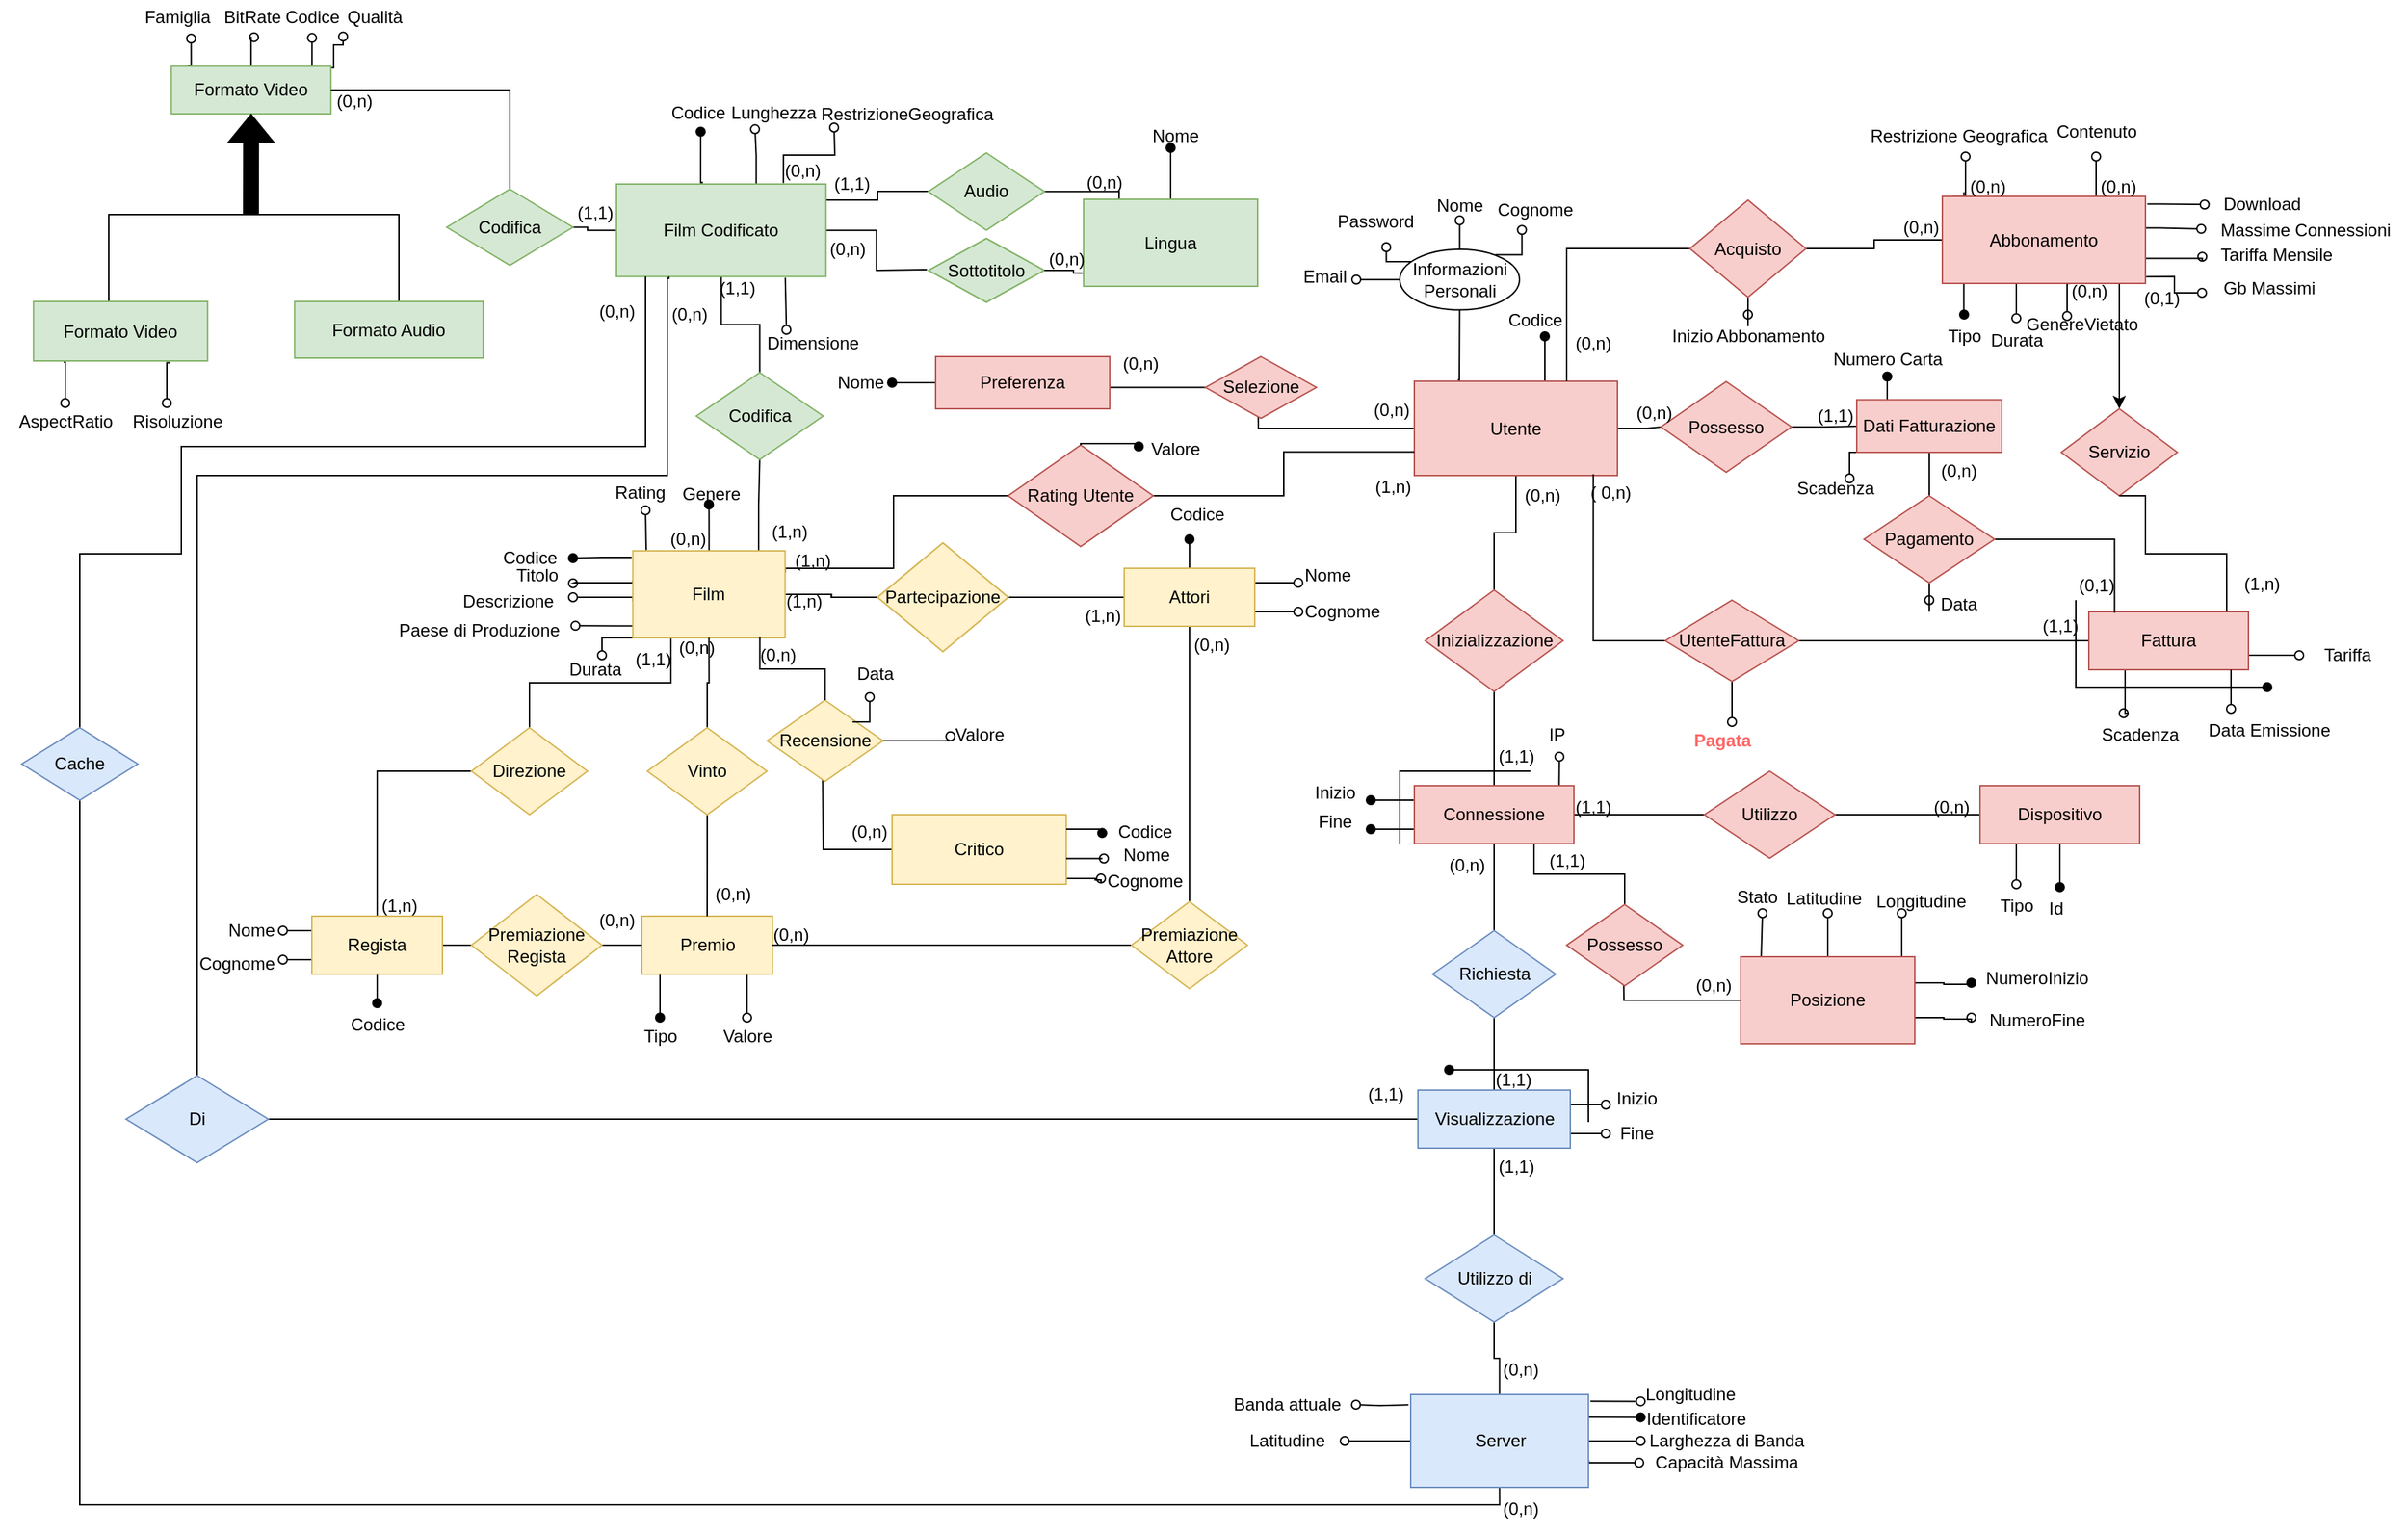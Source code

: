 <mxfile version="21.6.8" type="device">
  <diagram name="Pagina-1" id="wVuDzV6PTjjdAZot95Fx">
    <mxGraphModel dx="3020" dy="804" grid="1" gridSize="10" guides="1" tooltips="1" connect="1" arrows="1" fold="1" page="1" pageScale="1" pageWidth="1654" pageHeight="1169" math="0" shadow="0">
      <root>
        <mxCell id="0" />
        <mxCell id="1" parent="0" />
        <mxCell id="HglV9qDlDRLHziCRikBF-1" style="edgeStyle=orthogonalEdgeStyle;rounded=0;orthogonalLoop=1;jettySize=auto;html=1;endArrow=none;endFill=0;" edge="1" parent="1" source="HglV9qDlDRLHziCRikBF-13" target="HglV9qDlDRLHziCRikBF-15">
          <mxGeometry relative="1" as="geometry">
            <mxPoint x="630" y="414" as="targetPoint" />
          </mxGeometry>
        </mxCell>
        <mxCell id="HglV9qDlDRLHziCRikBF-2" style="edgeStyle=orthogonalEdgeStyle;rounded=0;orthogonalLoop=1;jettySize=auto;html=1;exitX=0.25;exitY=1;exitDx=0;exitDy=0;endArrow=none;endFill=0;" edge="1" parent="1" source="HglV9qDlDRLHziCRikBF-13" target="HglV9qDlDRLHziCRikBF-31">
          <mxGeometry relative="1" as="geometry">
            <mxPoint x="360" y="514" as="targetPoint" />
          </mxGeometry>
        </mxCell>
        <mxCell id="HglV9qDlDRLHziCRikBF-3" style="edgeStyle=orthogonalEdgeStyle;rounded=0;orthogonalLoop=1;jettySize=auto;html=1;endArrow=none;endFill=0;exitX=0.826;exitY=0.017;exitDx=0;exitDy=0;exitPerimeter=0;" edge="1" parent="1" source="HglV9qDlDRLHziCRikBF-13" target="HglV9qDlDRLHziCRikBF-40">
          <mxGeometry relative="1" as="geometry">
            <mxPoint x="482.5" y="324" as="targetPoint" />
          </mxGeometry>
        </mxCell>
        <mxCell id="HglV9qDlDRLHziCRikBF-4" value="" style="edgeStyle=orthogonalEdgeStyle;rounded=0;orthogonalLoop=1;jettySize=auto;html=1;endArrow=none;endFill=0;" edge="1" parent="1" source="HglV9qDlDRLHziCRikBF-13" target="HglV9qDlDRLHziCRikBF-15">
          <mxGeometry relative="1" as="geometry" />
        </mxCell>
        <mxCell id="HglV9qDlDRLHziCRikBF-5" style="edgeStyle=orthogonalEdgeStyle;rounded=0;orthogonalLoop=1;jettySize=auto;html=1;exitX=1;exitY=0.25;exitDx=0;exitDy=0;entryX=0;entryY=0.5;entryDx=0;entryDy=0;endArrow=none;endFill=0;" edge="1" parent="1" source="HglV9qDlDRLHziCRikBF-13" target="HglV9qDlDRLHziCRikBF-67">
          <mxGeometry relative="1" as="geometry">
            <mxPoint x="670" y="294" as="targetPoint" />
            <Array as="points">
              <mxPoint x="536" y="394" />
              <mxPoint x="611" y="394" />
              <mxPoint x="611" y="344" />
              <mxPoint x="690" y="344" />
            </Array>
          </mxGeometry>
        </mxCell>
        <mxCell id="HglV9qDlDRLHziCRikBF-6" style="edgeStyle=orthogonalEdgeStyle;rounded=0;orthogonalLoop=1;jettySize=auto;html=1;endArrow=oval;endFill=0;entryX=1;entryY=0.078;entryDx=0;entryDy=0;entryPerimeter=0;" edge="1" parent="1" target="HglV9qDlDRLHziCRikBF-161">
          <mxGeometry relative="1" as="geometry">
            <mxPoint x="391.25" y="402" as="targetPoint" />
            <mxPoint x="431.25" y="402.5" as="sourcePoint" />
            <Array as="points">
              <mxPoint x="431" y="404" />
              <mxPoint x="391" y="404" />
            </Array>
          </mxGeometry>
        </mxCell>
        <mxCell id="HglV9qDlDRLHziCRikBF-7" style="edgeStyle=orthogonalEdgeStyle;rounded=0;orthogonalLoop=1;jettySize=auto;html=1;endArrow=oval;endFill=0;exitX=0.001;exitY=0.583;exitDx=0;exitDy=0;exitPerimeter=0;" edge="1" parent="1" source="HglV9qDlDRLHziCRikBF-13" target="HglV9qDlDRLHziCRikBF-161">
          <mxGeometry relative="1" as="geometry">
            <mxPoint x="400" y="424" as="targetPoint" />
            <Array as="points">
              <mxPoint x="431" y="414" />
            </Array>
          </mxGeometry>
        </mxCell>
        <mxCell id="HglV9qDlDRLHziCRikBF-8" style="edgeStyle=orthogonalEdgeStyle;rounded=0;orthogonalLoop=1;jettySize=auto;html=1;exitX=-0.008;exitY=0.075;exitDx=0;exitDy=0;exitPerimeter=0;endArrow=oval;endFill=1;" edge="1" parent="1" source="HglV9qDlDRLHziCRikBF-13" target="HglV9qDlDRLHziCRikBF-163">
          <mxGeometry relative="1" as="geometry" />
        </mxCell>
        <mxCell id="HglV9qDlDRLHziCRikBF-9" style="edgeStyle=orthogonalEdgeStyle;rounded=0;orthogonalLoop=1;jettySize=auto;html=1;endArrow=oval;endFill=0;entryX=1.013;entryY=0.406;entryDx=0;entryDy=0;entryPerimeter=0;" edge="1" parent="1" source="HglV9qDlDRLHziCRikBF-13" target="HglV9qDlDRLHziCRikBF-164">
          <mxGeometry relative="1" as="geometry">
            <mxPoint x="410" y="434" as="targetPoint" />
            <Array as="points">
              <mxPoint x="420" y="434" />
            </Array>
          </mxGeometry>
        </mxCell>
        <mxCell id="HglV9qDlDRLHziCRikBF-10" style="edgeStyle=orthogonalEdgeStyle;rounded=0;orthogonalLoop=1;jettySize=auto;html=1;exitX=0.088;exitY=-0.011;exitDx=0;exitDy=0;exitPerimeter=0;endArrow=oval;endFill=0;" edge="1" parent="1" source="HglV9qDlDRLHziCRikBF-13">
          <mxGeometry relative="1" as="geometry">
            <mxPoint x="440" y="354" as="targetPoint" />
          </mxGeometry>
        </mxCell>
        <mxCell id="HglV9qDlDRLHziCRikBF-11" style="edgeStyle=orthogonalEdgeStyle;rounded=0;orthogonalLoop=1;jettySize=auto;html=1;exitX=0;exitY=1;exitDx=0;exitDy=0;endArrow=oval;endFill=0;" edge="1" parent="1" source="HglV9qDlDRLHziCRikBF-13">
          <mxGeometry relative="1" as="geometry">
            <mxPoint x="410" y="454" as="targetPoint" />
          </mxGeometry>
        </mxCell>
        <mxCell id="HglV9qDlDRLHziCRikBF-338" style="edgeStyle=orthogonalEdgeStyle;rounded=0;orthogonalLoop=1;jettySize=auto;html=1;endArrow=oval;endFill=1;" edge="1" parent="1" source="HglV9qDlDRLHziCRikBF-13">
          <mxGeometry relative="1" as="geometry">
            <mxPoint x="483.75" y="350" as="targetPoint" />
          </mxGeometry>
        </mxCell>
        <mxCell id="HglV9qDlDRLHziCRikBF-13" value="&lt;font style=&quot;font-size: 12px;&quot;&gt;Film&lt;/font&gt;" style="rounded=0;whiteSpace=wrap;html=1;fillColor=#fff2cc;strokeColor=#d6b656;" vertex="1" parent="1">
          <mxGeometry x="431.25" y="382" width="105" height="60" as="geometry" />
        </mxCell>
        <mxCell id="HglV9qDlDRLHziCRikBF-14" style="edgeStyle=orthogonalEdgeStyle;rounded=0;orthogonalLoop=1;jettySize=auto;html=1;endArrow=none;endFill=0;" edge="1" parent="1" source="HglV9qDlDRLHziCRikBF-15" target="HglV9qDlDRLHziCRikBF-20">
          <mxGeometry relative="1" as="geometry">
            <mxPoint x="830" y="414" as="targetPoint" />
          </mxGeometry>
        </mxCell>
        <mxCell id="HglV9qDlDRLHziCRikBF-15" value="Partecipazione" style="rhombus;whiteSpace=wrap;html=1;fillColor=#fff2cc;strokeColor=#d6b656;" vertex="1" parent="1">
          <mxGeometry x="600" y="376.5" width="90" height="75" as="geometry" />
        </mxCell>
        <mxCell id="HglV9qDlDRLHziCRikBF-16" style="edgeStyle=orthogonalEdgeStyle;rounded=0;orthogonalLoop=1;jettySize=auto;html=1;endArrow=none;endFill=0;" edge="1" parent="1" source="HglV9qDlDRLHziCRikBF-20" target="HglV9qDlDRLHziCRikBF-29">
          <mxGeometry relative="1" as="geometry">
            <mxPoint x="960" y="604" as="targetPoint" />
          </mxGeometry>
        </mxCell>
        <mxCell id="HglV9qDlDRLHziCRikBF-17" style="edgeStyle=orthogonalEdgeStyle;rounded=0;orthogonalLoop=1;jettySize=auto;html=1;endArrow=oval;endFill=1;" edge="1" parent="1" source="HglV9qDlDRLHziCRikBF-20">
          <mxGeometry relative="1" as="geometry">
            <mxPoint x="815" y="374" as="targetPoint" />
          </mxGeometry>
        </mxCell>
        <mxCell id="HglV9qDlDRLHziCRikBF-18" style="edgeStyle=orthogonalEdgeStyle;rounded=0;orthogonalLoop=1;jettySize=auto;html=1;endArrow=oval;endFill=0;exitX=1;exitY=0.25;exitDx=0;exitDy=0;" edge="1" parent="1" source="HglV9qDlDRLHziCRikBF-20">
          <mxGeometry relative="1" as="geometry">
            <mxPoint x="890" y="404" as="targetPoint" />
          </mxGeometry>
        </mxCell>
        <mxCell id="HglV9qDlDRLHziCRikBF-19" style="edgeStyle=orthogonalEdgeStyle;rounded=0;orthogonalLoop=1;jettySize=auto;html=1;endArrow=oval;endFill=0;" edge="1" parent="1" source="HglV9qDlDRLHziCRikBF-20">
          <mxGeometry relative="1" as="geometry">
            <mxPoint x="890" y="424" as="targetPoint" />
            <Array as="points">
              <mxPoint x="890" y="424" />
              <mxPoint x="890" y="424" />
            </Array>
          </mxGeometry>
        </mxCell>
        <mxCell id="HglV9qDlDRLHziCRikBF-20" value="Attori" style="rounded=0;whiteSpace=wrap;html=1;fillColor=#fff2cc;strokeColor=#d6b656;" vertex="1" parent="1">
          <mxGeometry x="770" y="394" width="90" height="40" as="geometry" />
        </mxCell>
        <mxCell id="HglV9qDlDRLHziCRikBF-21" style="edgeStyle=orthogonalEdgeStyle;rounded=0;orthogonalLoop=1;jettySize=auto;html=1;endArrow=oval;endFill=1;" edge="1" parent="1" source="HglV9qDlDRLHziCRikBF-23">
          <mxGeometry relative="1" as="geometry">
            <mxPoint x="450" y="704" as="targetPoint" />
            <Array as="points">
              <mxPoint x="450" y="694" />
              <mxPoint x="450" y="694" />
            </Array>
          </mxGeometry>
        </mxCell>
        <mxCell id="HglV9qDlDRLHziCRikBF-22" style="edgeStyle=orthogonalEdgeStyle;rounded=0;orthogonalLoop=1;jettySize=auto;html=1;endArrow=oval;endFill=0;" edge="1" parent="1" source="HglV9qDlDRLHziCRikBF-23">
          <mxGeometry relative="1" as="geometry">
            <mxPoint x="510" y="704" as="targetPoint" />
            <Array as="points">
              <mxPoint x="510" y="704" />
              <mxPoint x="510" y="704" />
            </Array>
          </mxGeometry>
        </mxCell>
        <mxCell id="HglV9qDlDRLHziCRikBF-23" value="Premio" style="rounded=0;whiteSpace=wrap;html=1;fillColor=#fff2cc;strokeColor=#d6b656;" vertex="1" parent="1">
          <mxGeometry x="437.5" y="634" width="90" height="40" as="geometry" />
        </mxCell>
        <mxCell id="HglV9qDlDRLHziCRikBF-24" style="edgeStyle=orthogonalEdgeStyle;rounded=0;orthogonalLoop=1;jettySize=auto;html=1;strokeColor=none;" edge="1" parent="1">
          <mxGeometry relative="1" as="geometry">
            <mxPoint x="470" y="984" as="targetPoint" />
            <mxPoint x="630" y="864" as="sourcePoint" />
          </mxGeometry>
        </mxCell>
        <mxCell id="HglV9qDlDRLHziCRikBF-25" style="edgeStyle=orthogonalEdgeStyle;rounded=0;orthogonalLoop=1;jettySize=auto;html=1;endArrow=none;endFill=0;" edge="1" parent="1" source="HglV9qDlDRLHziCRikBF-27" target="HglV9qDlDRLHziCRikBF-23">
          <mxGeometry relative="1" as="geometry" />
        </mxCell>
        <mxCell id="HglV9qDlDRLHziCRikBF-26" style="edgeStyle=orthogonalEdgeStyle;rounded=0;orthogonalLoop=1;jettySize=auto;html=1;entryX=0.5;entryY=1;entryDx=0;entryDy=0;endArrow=none;endFill=0;" edge="1" parent="1" source="HglV9qDlDRLHziCRikBF-27" target="HglV9qDlDRLHziCRikBF-13">
          <mxGeometry relative="1" as="geometry">
            <mxPoint x="480" y="424" as="targetPoint" />
          </mxGeometry>
        </mxCell>
        <mxCell id="HglV9qDlDRLHziCRikBF-27" value="Vinto" style="rhombus;whiteSpace=wrap;html=1;fillColor=#fff2cc;strokeColor=#d6b656;" vertex="1" parent="1">
          <mxGeometry x="441.25" y="504" width="82.5" height="60" as="geometry" />
        </mxCell>
        <mxCell id="HglV9qDlDRLHziCRikBF-28" style="edgeStyle=orthogonalEdgeStyle;rounded=0;orthogonalLoop=1;jettySize=auto;html=1;endArrow=none;endFill=0;" edge="1" parent="1" source="HglV9qDlDRLHziCRikBF-29" target="HglV9qDlDRLHziCRikBF-23">
          <mxGeometry relative="1" as="geometry" />
        </mxCell>
        <mxCell id="HglV9qDlDRLHziCRikBF-29" value="Premiazione Attore" style="rhombus;whiteSpace=wrap;html=1;fillColor=#fff2cc;strokeColor=#d6b656;" vertex="1" parent="1">
          <mxGeometry x="775" y="624" width="80" height="60" as="geometry" />
        </mxCell>
        <mxCell id="HglV9qDlDRLHziCRikBF-30" style="edgeStyle=orthogonalEdgeStyle;rounded=0;orthogonalLoop=1;jettySize=auto;html=1;endArrow=none;endFill=0;" edge="1" parent="1" source="HglV9qDlDRLHziCRikBF-31" target="HglV9qDlDRLHziCRikBF-36">
          <mxGeometry relative="1" as="geometry">
            <mxPoint x="360" y="614" as="targetPoint" />
          </mxGeometry>
        </mxCell>
        <mxCell id="HglV9qDlDRLHziCRikBF-31" value="Direzione" style="rhombus;whiteSpace=wrap;html=1;fillColor=#fff2cc;strokeColor=#d6b656;" vertex="1" parent="1">
          <mxGeometry x="320" y="504" width="80" height="60" as="geometry" />
        </mxCell>
        <mxCell id="HglV9qDlDRLHziCRikBF-32" style="edgeStyle=orthogonalEdgeStyle;rounded=0;orthogonalLoop=1;jettySize=auto;html=1;endArrow=none;endFill=0;" edge="1" parent="1" source="HglV9qDlDRLHziCRikBF-36" target="HglV9qDlDRLHziCRikBF-38">
          <mxGeometry relative="1" as="geometry">
            <mxPoint x="360" y="654" as="targetPoint" />
          </mxGeometry>
        </mxCell>
        <mxCell id="HglV9qDlDRLHziCRikBF-33" style="edgeStyle=orthogonalEdgeStyle;rounded=0;orthogonalLoop=1;jettySize=auto;html=1;endArrow=oval;endFill=1;" edge="1" parent="1" source="HglV9qDlDRLHziCRikBF-36">
          <mxGeometry relative="1" as="geometry">
            <mxPoint x="255" y="694" as="targetPoint" />
          </mxGeometry>
        </mxCell>
        <mxCell id="HglV9qDlDRLHziCRikBF-34" style="edgeStyle=orthogonalEdgeStyle;rounded=0;orthogonalLoop=1;jettySize=auto;html=1;endArrow=oval;endFill=0;exitX=0;exitY=0.75;exitDx=0;exitDy=0;" edge="1" parent="1" source="HglV9qDlDRLHziCRikBF-36">
          <mxGeometry relative="1" as="geometry">
            <mxPoint x="190" y="664" as="targetPoint" />
            <Array as="points" />
          </mxGeometry>
        </mxCell>
        <mxCell id="HglV9qDlDRLHziCRikBF-35" style="edgeStyle=orthogonalEdgeStyle;rounded=0;orthogonalLoop=1;jettySize=auto;html=1;exitX=0;exitY=0.25;exitDx=0;exitDy=0;endArrow=oval;endFill=0;" edge="1" parent="1" source="HglV9qDlDRLHziCRikBF-36">
          <mxGeometry relative="1" as="geometry">
            <mxPoint x="190" y="644" as="targetPoint" />
            <Array as="points">
              <mxPoint x="190" y="644" />
              <mxPoint x="190" y="644" />
            </Array>
          </mxGeometry>
        </mxCell>
        <mxCell id="HglV9qDlDRLHziCRikBF-36" value="Regista" style="rounded=0;whiteSpace=wrap;html=1;fillColor=#fff2cc;strokeColor=#d6b656;" vertex="1" parent="1">
          <mxGeometry x="210" y="634" width="90" height="40" as="geometry" />
        </mxCell>
        <mxCell id="HglV9qDlDRLHziCRikBF-37" style="edgeStyle=orthogonalEdgeStyle;rounded=0;orthogonalLoop=1;jettySize=auto;html=1;endArrow=none;endFill=0;" edge="1" parent="1" source="HglV9qDlDRLHziCRikBF-38" target="HglV9qDlDRLHziCRikBF-23">
          <mxGeometry relative="1" as="geometry" />
        </mxCell>
        <mxCell id="HglV9qDlDRLHziCRikBF-38" value="Premiazione Regista" style="rhombus;whiteSpace=wrap;html=1;fillColor=#fff2cc;strokeColor=#d6b656;" vertex="1" parent="1">
          <mxGeometry x="320" y="619" width="90" height="70" as="geometry" />
        </mxCell>
        <mxCell id="HglV9qDlDRLHziCRikBF-39" style="edgeStyle=orthogonalEdgeStyle;rounded=0;orthogonalLoop=1;jettySize=auto;html=1;endArrow=none;endFill=0;" edge="1" parent="1" source="HglV9qDlDRLHziCRikBF-40" target="HglV9qDlDRLHziCRikBF-47">
          <mxGeometry relative="1" as="geometry">
            <mxPoint x="483.75" y="214" as="targetPoint" />
          </mxGeometry>
        </mxCell>
        <mxCell id="HglV9qDlDRLHziCRikBF-40" value="Codifica" style="rhombus;whiteSpace=wrap;html=1;fillColor=#d5e8d4;strokeColor=#82b366;" vertex="1" parent="1">
          <mxGeometry x="475" y="259" width="87.5" height="60" as="geometry" />
        </mxCell>
        <mxCell id="HglV9qDlDRLHziCRikBF-41" style="edgeStyle=orthogonalEdgeStyle;rounded=0;orthogonalLoop=1;jettySize=auto;html=1;endArrow=oval;endFill=1;exitX=0.413;exitY=-0.018;exitDx=0;exitDy=0;exitPerimeter=0;entryX=0.538;entryY=1.056;entryDx=0;entryDy=0;entryPerimeter=0;" edge="1" parent="1" source="HglV9qDlDRLHziCRikBF-47" target="HglV9qDlDRLHziCRikBF-243">
          <mxGeometry relative="1" as="geometry">
            <mxPoint x="492.19" y="92" as="targetPoint" />
          </mxGeometry>
        </mxCell>
        <mxCell id="HglV9qDlDRLHziCRikBF-42" style="edgeStyle=orthogonalEdgeStyle;rounded=0;orthogonalLoop=1;jettySize=auto;html=1;exitX=0.667;exitY=0.034;exitDx=0;exitDy=0;exitPerimeter=0;endArrow=oval;endFill=0;entryX=0.357;entryY=0.986;entryDx=0;entryDy=0;entryPerimeter=0;" edge="1" parent="1" source="HglV9qDlDRLHziCRikBF-47" target="HglV9qDlDRLHziCRikBF-244">
          <mxGeometry relative="1" as="geometry">
            <mxPoint x="538" y="92" as="targetPoint" />
          </mxGeometry>
        </mxCell>
        <mxCell id="HglV9qDlDRLHziCRikBF-43" style="edgeStyle=orthogonalEdgeStyle;rounded=0;orthogonalLoop=1;jettySize=auto;html=1;exitX=0.806;exitY=1.014;exitDx=0;exitDy=0;exitPerimeter=0;endArrow=oval;endFill=0;entryX=0.314;entryY=0.104;entryDx=0;entryDy=0;entryPerimeter=0;" edge="1" parent="1" source="HglV9qDlDRLHziCRikBF-47" target="HglV9qDlDRLHziCRikBF-245">
          <mxGeometry relative="1" as="geometry">
            <mxPoint x="610" y="140.0" as="targetPoint" />
          </mxGeometry>
        </mxCell>
        <mxCell id="HglV9qDlDRLHziCRikBF-44" style="edgeStyle=orthogonalEdgeStyle;rounded=0;orthogonalLoop=1;jettySize=auto;html=1;endArrow=none;endFill=0;" edge="1" parent="1" source="HglV9qDlDRLHziCRikBF-47" target="HglV9qDlDRLHziCRikBF-247">
          <mxGeometry relative="1" as="geometry">
            <mxPoint x="622" y="140.0" as="targetPoint" />
            <Array as="points">
              <mxPoint x="600" y="140" />
              <mxPoint x="600" y="134" />
            </Array>
          </mxGeometry>
        </mxCell>
        <mxCell id="HglV9qDlDRLHziCRikBF-45" style="edgeStyle=orthogonalEdgeStyle;rounded=0;orthogonalLoop=1;jettySize=auto;html=1;endArrow=none;endFill=0;" edge="1" parent="1" source="HglV9qDlDRLHziCRikBF-47">
          <mxGeometry relative="1" as="geometry">
            <mxPoint x="634" y="188" as="targetPoint" />
          </mxGeometry>
        </mxCell>
        <mxCell id="HglV9qDlDRLHziCRikBF-331" style="edgeStyle=orthogonalEdgeStyle;rounded=0;orthogonalLoop=1;jettySize=auto;html=1;exitX=0.797;exitY=-0.011;exitDx=0;exitDy=0;exitPerimeter=0;endArrow=oval;endFill=0;" edge="1" parent="1" source="HglV9qDlDRLHziCRikBF-47">
          <mxGeometry relative="1" as="geometry">
            <mxPoint x="570" y="90" as="targetPoint" />
          </mxGeometry>
        </mxCell>
        <mxCell id="HglV9qDlDRLHziCRikBF-344" style="edgeStyle=orthogonalEdgeStyle;rounded=0;orthogonalLoop=1;jettySize=auto;html=1;entryX=1;entryY=0.5;entryDx=0;entryDy=0;endArrow=none;endFill=0;" edge="1" parent="1" source="HglV9qDlDRLHziCRikBF-47" target="HglV9qDlDRLHziCRikBF-221">
          <mxGeometry relative="1" as="geometry" />
        </mxCell>
        <mxCell id="HglV9qDlDRLHziCRikBF-47" value="Film Codificato" style="rounded=0;whiteSpace=wrap;html=1;fillColor=#d5e8d4;strokeColor=#82b366;" vertex="1" parent="1">
          <mxGeometry x="420" y="129" width="144.38" height="63.75" as="geometry" />
        </mxCell>
        <mxCell id="HglV9qDlDRLHziCRikBF-346" style="edgeStyle=orthogonalEdgeStyle;rounded=0;orthogonalLoop=1;jettySize=auto;html=1;entryX=0.109;entryY=1.044;entryDx=0;entryDy=0;entryPerimeter=0;endArrow=oval;endFill=0;exitX=0.99;exitY=0.034;exitDx=0;exitDy=0;exitPerimeter=0;" edge="1" parent="1" source="HglV9qDlDRLHziCRikBF-57">
          <mxGeometry relative="1" as="geometry">
            <mxPoint x="231.54" y="27.246" as="targetPoint" />
            <Array as="points">
              <mxPoint x="225" y="49" />
              <mxPoint x="225" y="33" />
              <mxPoint x="231" y="33" />
            </Array>
          </mxGeometry>
        </mxCell>
        <mxCell id="HglV9qDlDRLHziCRikBF-347" style="edgeStyle=orthogonalEdgeStyle;rounded=0;orthogonalLoop=1;jettySize=auto;html=1;entryX=0.502;entryY=1.083;entryDx=0;entryDy=0;entryPerimeter=0;exitX=0.865;exitY=0.033;exitDx=0;exitDy=0;exitPerimeter=0;endArrow=oval;endFill=0;" edge="1" parent="1" source="HglV9qDlDRLHziCRikBF-57" target="HglV9qDlDRLHziCRikBF-227">
          <mxGeometry relative="1" as="geometry" />
        </mxCell>
        <mxCell id="HglV9qDlDRLHziCRikBF-348" style="edgeStyle=orthogonalEdgeStyle;rounded=0;orthogonalLoop=1;jettySize=auto;html=1;entryX=0.656;entryY=1.103;entryDx=0;entryDy=0;entryPerimeter=0;endArrow=oval;endFill=0;" edge="1" parent="1" source="HglV9qDlDRLHziCRikBF-57" target="HglV9qDlDRLHziCRikBF-228">
          <mxGeometry relative="1" as="geometry" />
        </mxCell>
        <mxCell id="HglV9qDlDRLHziCRikBF-349" style="edgeStyle=orthogonalEdgeStyle;rounded=0;orthogonalLoop=1;jettySize=auto;html=1;entryX=0.634;entryY=1.103;entryDx=0;entryDy=0;entryPerimeter=0;exitX=0.103;exitY=-0.006;exitDx=0;exitDy=0;exitPerimeter=0;endArrow=oval;endFill=0;" edge="1" parent="1" source="HglV9qDlDRLHziCRikBF-57" target="HglV9qDlDRLHziCRikBF-242">
          <mxGeometry relative="1" as="geometry" />
        </mxCell>
        <mxCell id="HglV9qDlDRLHziCRikBF-57" value="Formato Video" style="rounded=0;whiteSpace=wrap;html=1;fillColor=#d5e8d4;strokeColor=#82b366;" vertex="1" parent="1">
          <mxGeometry x="113.12" y="47.69" width="110" height="32.81" as="geometry" />
        </mxCell>
        <mxCell id="HglV9qDlDRLHziCRikBF-58" value="Partecipazione" style="rhombus;whiteSpace=wrap;html=1;fillColor=#fff2cc;strokeColor=#d6b656;" vertex="1" parent="1">
          <mxGeometry x="600" y="376.5" width="90" height="75" as="geometry" />
        </mxCell>
        <mxCell id="HglV9qDlDRLHziCRikBF-59" style="edgeStyle=orthogonalEdgeStyle;rounded=0;orthogonalLoop=1;jettySize=auto;html=1;endArrow=none;endFill=0;" edge="1" parent="1" source="HglV9qDlDRLHziCRikBF-65" target="HglV9qDlDRLHziCRikBF-84">
          <mxGeometry relative="1" as="geometry">
            <mxPoint x="1160" y="309" as="targetPoint" />
          </mxGeometry>
        </mxCell>
        <mxCell id="HglV9qDlDRLHziCRikBF-60" value="" style="edgeStyle=orthogonalEdgeStyle;rounded=0;orthogonalLoop=1;jettySize=auto;html=1;endArrow=none;endFill=0;" edge="1" parent="1" source="HglV9qDlDRLHziCRikBF-65" target="HglV9qDlDRLHziCRikBF-96">
          <mxGeometry relative="1" as="geometry" />
        </mxCell>
        <mxCell id="HglV9qDlDRLHziCRikBF-61" style="edgeStyle=orthogonalEdgeStyle;rounded=0;orthogonalLoop=1;jettySize=auto;html=1;exitX=0.658;exitY=0.013;exitDx=0;exitDy=0;exitPerimeter=0;endArrow=oval;endFill=1;" edge="1" parent="1" source="HglV9qDlDRLHziCRikBF-65">
          <mxGeometry relative="1" as="geometry">
            <mxPoint x="1060" y="234" as="targetPoint" />
            <Array as="points">
              <mxPoint x="1060" y="265" />
              <mxPoint x="1060" y="234" />
            </Array>
          </mxGeometry>
        </mxCell>
        <mxCell id="HglV9qDlDRLHziCRikBF-62" style="edgeStyle=orthogonalEdgeStyle;rounded=0;orthogonalLoop=1;jettySize=auto;html=1;endArrow=none;endFill=0;" edge="1" parent="1" target="HglV9qDlDRLHziCRikBF-180">
          <mxGeometry relative="1" as="geometry">
            <mxPoint x="1000" y="204" as="targetPoint" />
            <mxPoint x="1000" y="264" as="sourcePoint" />
            <Array as="points">
              <mxPoint x="1001" y="264" />
            </Array>
          </mxGeometry>
        </mxCell>
        <mxCell id="HglV9qDlDRLHziCRikBF-63" style="edgeStyle=orthogonalEdgeStyle;rounded=0;orthogonalLoop=1;jettySize=auto;html=1;entryX=0.5;entryY=0;entryDx=0;entryDy=0;endArrow=none;endFill=0;" edge="1" parent="1" source="HglV9qDlDRLHziCRikBF-87" target="HglV9qDlDRLHziCRikBF-94">
          <mxGeometry relative="1" as="geometry">
            <mxPoint x="1280" y="444" as="targetPoint" />
          </mxGeometry>
        </mxCell>
        <mxCell id="HglV9qDlDRLHziCRikBF-64" style="edgeStyle=orthogonalEdgeStyle;rounded=0;orthogonalLoop=1;jettySize=auto;html=1;" edge="1" parent="1" source="HglV9qDlDRLHziCRikBF-65">
          <mxGeometry relative="1" as="geometry">
            <mxPoint x="862" y="260" as="targetPoint" />
          </mxGeometry>
        </mxCell>
        <mxCell id="HglV9qDlDRLHziCRikBF-65" value="Utente" style="rounded=0;whiteSpace=wrap;html=1;fillColor=#f8cecc;strokeColor=#b85450;" vertex="1" parent="1">
          <mxGeometry x="970" y="265" width="140" height="65" as="geometry" />
        </mxCell>
        <mxCell id="HglV9qDlDRLHziCRikBF-66" style="edgeStyle=orthogonalEdgeStyle;rounded=0;orthogonalLoop=1;jettySize=auto;html=1;endArrow=none;endFill=0;entryX=0;entryY=0.75;entryDx=0;entryDy=0;" edge="1" parent="1" source="HglV9qDlDRLHziCRikBF-67" target="HglV9qDlDRLHziCRikBF-65">
          <mxGeometry relative="1" as="geometry" />
        </mxCell>
        <mxCell id="HglV9qDlDRLHziCRikBF-67" value="Rating Utente" style="rhombus;whiteSpace=wrap;html=1;fillColor=#f8cecc;strokeColor=#b85450;" vertex="1" parent="1">
          <mxGeometry x="690" y="309" width="100" height="70" as="geometry" />
        </mxCell>
        <mxCell id="HglV9qDlDRLHziCRikBF-68" style="edgeStyle=orthogonalEdgeStyle;rounded=0;orthogonalLoop=1;jettySize=auto;html=1;endArrow=none;endFill=0;" edge="1" parent="1" source="HglV9qDlDRLHziCRikBF-79" target="HglV9qDlDRLHziCRikBF-82">
          <mxGeometry relative="1" as="geometry">
            <mxPoint x="1280" y="224" as="targetPoint" />
          </mxGeometry>
        </mxCell>
        <mxCell id="HglV9qDlDRLHziCRikBF-69" style="edgeStyle=orthogonalEdgeStyle;rounded=0;orthogonalLoop=1;jettySize=auto;html=1;endArrow=oval;endFill=0;exitX=1.009;exitY=0.087;exitDx=0;exitDy=0;exitPerimeter=0;entryX=0.01;entryY=0.52;entryDx=0;entryDy=0;entryPerimeter=0;" edge="1" parent="1" source="HglV9qDlDRLHziCRikBF-79" target="HglV9qDlDRLHziCRikBF-192">
          <mxGeometry relative="1" as="geometry">
            <mxPoint x="1484" y="167.5" as="targetPoint" />
            <Array as="points">
              <mxPoint x="1484" y="142.5" />
              <mxPoint x="1515" y="143.5" />
            </Array>
          </mxGeometry>
        </mxCell>
        <mxCell id="HglV9qDlDRLHziCRikBF-70" style="edgeStyle=orthogonalEdgeStyle;rounded=0;orthogonalLoop=1;jettySize=auto;html=1;endArrow=oval;endFill=0;entryX=-0.011;entryY=0.48;entryDx=0;entryDy=0;entryPerimeter=0;" edge="1" parent="1" target="HglV9qDlDRLHziCRikBF-193">
          <mxGeometry relative="1" as="geometry">
            <mxPoint x="1564" y="157.25" as="targetPoint" />
            <mxPoint x="1474" y="159.25" as="sourcePoint" />
            <Array as="points">
              <mxPoint x="1484" y="159.5" />
            </Array>
          </mxGeometry>
        </mxCell>
        <mxCell id="HglV9qDlDRLHziCRikBF-71" style="edgeStyle=orthogonalEdgeStyle;rounded=0;orthogonalLoop=1;jettySize=auto;html=1;exitX=1.004;exitY=0.922;exitDx=0;exitDy=0;exitPerimeter=0;endArrow=oval;endFill=0;entryX=-0.011;entryY=0.6;entryDx=0;entryDy=0;entryPerimeter=0;" edge="1" parent="1" source="HglV9qDlDRLHziCRikBF-79" target="HglV9qDlDRLHziCRikBF-194">
          <mxGeometry relative="1" as="geometry">
            <mxPoint x="1444" y="127.5" as="targetPoint" />
          </mxGeometry>
        </mxCell>
        <mxCell id="HglV9qDlDRLHziCRikBF-72" style="edgeStyle=orthogonalEdgeStyle;rounded=0;orthogonalLoop=1;jettySize=auto;html=1;exitX=0.106;exitY=-0.047;exitDx=0;exitDy=0;exitPerimeter=0;endArrow=oval;endFill=1;" edge="1" parent="1" source="HglV9qDlDRLHziCRikBF-79" target="HglV9qDlDRLHziCRikBF-190">
          <mxGeometry relative="1" as="geometry" />
        </mxCell>
        <mxCell id="HglV9qDlDRLHziCRikBF-73" style="edgeStyle=orthogonalEdgeStyle;rounded=0;orthogonalLoop=1;jettySize=auto;html=1;endArrow=oval;endFill=0;" edge="1" parent="1" target="HglV9qDlDRLHziCRikBF-196">
          <mxGeometry relative="1" as="geometry">
            <mxPoint x="1433.75" y="117.5" as="targetPoint" />
            <mxPoint x="1433.75" y="137.5" as="sourcePoint" />
          </mxGeometry>
        </mxCell>
        <mxCell id="HglV9qDlDRLHziCRikBF-74" style="edgeStyle=orthogonalEdgeStyle;rounded=0;orthogonalLoop=1;jettySize=auto;html=1;exitX=0.991;exitY=0.713;exitDx=0;exitDy=0;exitPerimeter=0;endArrow=oval;endFill=0;entryX=-0.008;entryY=0.553;entryDx=0;entryDy=0;entryPerimeter=0;" edge="1" parent="1" source="HglV9qDlDRLHziCRikBF-79" target="HglV9qDlDRLHziCRikBF-197">
          <mxGeometry relative="1" as="geometry">
            <mxPoint x="1514" y="187.5" as="targetPoint" />
            <Array as="points">
              <mxPoint x="1513" y="180.5" />
            </Array>
          </mxGeometry>
        </mxCell>
        <mxCell id="HglV9qDlDRLHziCRikBF-76" style="edgeStyle=orthogonalEdgeStyle;rounded=0;orthogonalLoop=1;jettySize=auto;html=1;entryX=0.5;entryY=0;entryDx=0;entryDy=0;" edge="1" parent="1" source="HglV9qDlDRLHziCRikBF-79" target="HglV9qDlDRLHziCRikBF-306">
          <mxGeometry relative="1" as="geometry">
            <Array as="points">
              <mxPoint x="1456" y="224" />
              <mxPoint x="1456" y="224" />
            </Array>
          </mxGeometry>
        </mxCell>
        <mxCell id="HglV9qDlDRLHziCRikBF-78" style="edgeStyle=orthogonalEdgeStyle;rounded=0;orthogonalLoop=1;jettySize=auto;html=1;exitX=0.75;exitY=0;exitDx=0;exitDy=0;endArrow=oval;endFill=0;" edge="1" parent="1">
          <mxGeometry relative="1" as="geometry">
            <mxPoint x="1440" y="110" as="targetPoint" />
            <mxPoint x="1440" y="137.5" as="sourcePoint" />
          </mxGeometry>
        </mxCell>
        <mxCell id="HglV9qDlDRLHziCRikBF-333" style="edgeStyle=orthogonalEdgeStyle;rounded=0;orthogonalLoop=1;jettySize=auto;html=1;exitX=0.051;exitY=-0.003;exitDx=0;exitDy=0;exitPerimeter=0;endArrow=oval;endFill=0;" edge="1" parent="1" source="HglV9qDlDRLHziCRikBF-79">
          <mxGeometry relative="1" as="geometry">
            <mxPoint x="1350" y="110" as="targetPoint" />
          </mxGeometry>
        </mxCell>
        <mxCell id="HglV9qDlDRLHziCRikBF-335" style="edgeStyle=orthogonalEdgeStyle;rounded=0;orthogonalLoop=1;jettySize=auto;html=1;exitX=0.626;exitY=1.002;exitDx=0;exitDy=0;exitPerimeter=0;endArrow=oval;endFill=0;" edge="1" parent="1" source="HglV9qDlDRLHziCRikBF-79">
          <mxGeometry relative="1" as="geometry">
            <mxPoint x="1420" y="220" as="targetPoint" />
          </mxGeometry>
        </mxCell>
        <mxCell id="HglV9qDlDRLHziCRikBF-79" value="Abbonamento" style="rounded=0;whiteSpace=wrap;html=1;fillColor=#f8cecc;strokeColor=#b85450;" vertex="1" parent="1">
          <mxGeometry x="1334" y="137.5" width="140" height="60" as="geometry" />
        </mxCell>
        <mxCell id="HglV9qDlDRLHziCRikBF-80" style="edgeStyle=orthogonalEdgeStyle;rounded=0;orthogonalLoop=1;jettySize=auto;html=1;entryX=0.75;entryY=0;entryDx=0;entryDy=0;endArrow=none;endFill=0;" edge="1" parent="1" source="HglV9qDlDRLHziCRikBF-82" target="HglV9qDlDRLHziCRikBF-65">
          <mxGeometry relative="1" as="geometry" />
        </mxCell>
        <mxCell id="HglV9qDlDRLHziCRikBF-81" style="edgeStyle=orthogonalEdgeStyle;rounded=0;orthogonalLoop=1;jettySize=auto;html=1;endArrow=oval;endFill=0;" edge="1" parent="1" source="HglV9qDlDRLHziCRikBF-82" target="HglV9qDlDRLHziCRikBF-201">
          <mxGeometry relative="1" as="geometry">
            <mxPoint x="1280" y="164" as="targetPoint" />
          </mxGeometry>
        </mxCell>
        <mxCell id="HglV9qDlDRLHziCRikBF-82" value="Acquisto" style="rhombus;whiteSpace=wrap;html=1;fillColor=#f8cecc;strokeColor=#b85450;" vertex="1" parent="1">
          <mxGeometry x="1160" y="140" width="80" height="67" as="geometry" />
        </mxCell>
        <mxCell id="HglV9qDlDRLHziCRikBF-83" style="edgeStyle=orthogonalEdgeStyle;rounded=0;orthogonalLoop=1;jettySize=auto;html=1;endArrow=none;endFill=0;" edge="1" parent="1" source="HglV9qDlDRLHziCRikBF-84" target="HglV9qDlDRLHziCRikBF-87">
          <mxGeometry relative="1" as="geometry">
            <mxPoint x="1280" y="309" as="targetPoint" />
          </mxGeometry>
        </mxCell>
        <mxCell id="HglV9qDlDRLHziCRikBF-84" value="Possesso" style="rhombus;whiteSpace=wrap;html=1;fillColor=#f8cecc;strokeColor=#b85450;" vertex="1" parent="1">
          <mxGeometry x="1140" y="265.25" width="90" height="62.5" as="geometry" />
        </mxCell>
        <mxCell id="HglV9qDlDRLHziCRikBF-85" style="edgeStyle=orthogonalEdgeStyle;rounded=0;orthogonalLoop=1;jettySize=auto;html=1;exitX=0.195;exitY=0.172;exitDx=0;exitDy=0;exitPerimeter=0;endArrow=oval;endFill=1;" edge="1" parent="1" source="HglV9qDlDRLHziCRikBF-87" target="HglV9qDlDRLHziCRikBF-209">
          <mxGeometry relative="1" as="geometry">
            <mxPoint x="1294" y="272" as="sourcePoint" />
            <Array as="points">
              <mxPoint x="1296" y="284" />
            </Array>
          </mxGeometry>
        </mxCell>
        <mxCell id="HglV9qDlDRLHziCRikBF-86" style="edgeStyle=orthogonalEdgeStyle;rounded=0;orthogonalLoop=1;jettySize=auto;html=1;endArrow=oval;endFill=0;entryX=0.619;entryY=0.208;entryDx=0;entryDy=0;entryPerimeter=0;exitX=0;exitY=1;exitDx=0;exitDy=0;" edge="1" parent="1" source="HglV9qDlDRLHziCRikBF-87" target="HglV9qDlDRLHziCRikBF-210">
          <mxGeometry relative="1" as="geometry">
            <mxPoint x="1411" y="281.67" as="targetPoint" />
            <mxPoint x="1375" y="281.67" as="sourcePoint" />
          </mxGeometry>
        </mxCell>
        <mxCell id="HglV9qDlDRLHziCRikBF-87" value="Dati Fatturazione" style="rounded=0;whiteSpace=wrap;html=1;fillColor=#f8cecc;strokeColor=#b85450;" vertex="1" parent="1">
          <mxGeometry x="1275" y="277.75" width="100" height="36.25" as="geometry" />
        </mxCell>
        <mxCell id="HglV9qDlDRLHziCRikBF-88" style="edgeStyle=orthogonalEdgeStyle;rounded=0;orthogonalLoop=1;jettySize=auto;html=1;endArrow=oval;endFill=0;" edge="1" parent="1" source="HglV9qDlDRLHziCRikBF-91">
          <mxGeometry relative="1" as="geometry">
            <mxPoint x="1580" y="454" as="targetPoint" />
            <Array as="points">
              <mxPoint x="1570" y="454" />
              <mxPoint x="1570" y="454" />
            </Array>
          </mxGeometry>
        </mxCell>
        <mxCell id="HglV9qDlDRLHziCRikBF-89" style="edgeStyle=orthogonalEdgeStyle;rounded=0;orthogonalLoop=1;jettySize=auto;html=1;endArrow=oval;endFill=0;entryX=0.363;entryY=0.033;entryDx=0;entryDy=0;entryPerimeter=0;" edge="1" parent="1" source="HglV9qDlDRLHziCRikBF-91" target="HglV9qDlDRLHziCRikBF-202">
          <mxGeometry relative="1" as="geometry">
            <mxPoint x="1490" y="494" as="targetPoint" />
            <Array as="points">
              <mxPoint x="1460" y="494" />
              <mxPoint x="1459" y="494" />
            </Array>
          </mxGeometry>
        </mxCell>
        <mxCell id="HglV9qDlDRLHziCRikBF-90" style="edgeStyle=orthogonalEdgeStyle;rounded=0;orthogonalLoop=1;jettySize=auto;html=1;endArrow=none;endFill=0;" edge="1" parent="1" source="HglV9qDlDRLHziCRikBF-91">
          <mxGeometry relative="1" as="geometry">
            <mxPoint x="1234" y="444" as="targetPoint" />
          </mxGeometry>
        </mxCell>
        <mxCell id="HglV9qDlDRLHziCRikBF-91" value="Fattura" style="rounded=0;whiteSpace=wrap;html=1;fillColor=#f8cecc;strokeColor=#b85450;" vertex="1" parent="1">
          <mxGeometry x="1435" y="424" width="110" height="40" as="geometry" />
        </mxCell>
        <mxCell id="HglV9qDlDRLHziCRikBF-92" style="edgeStyle=orthogonalEdgeStyle;rounded=0;orthogonalLoop=1;jettySize=auto;html=1;endArrow=none;endFill=0;entryX=0.161;entryY=0.018;entryDx=0;entryDy=0;entryPerimeter=0;" edge="1" parent="1" source="HglV9qDlDRLHziCRikBF-94" target="HglV9qDlDRLHziCRikBF-91">
          <mxGeometry relative="1" as="geometry" />
        </mxCell>
        <mxCell id="HglV9qDlDRLHziCRikBF-93" style="edgeStyle=orthogonalEdgeStyle;rounded=0;orthogonalLoop=1;jettySize=auto;html=1;endArrow=oval;endFill=0;" edge="1" parent="1" source="HglV9qDlDRLHziCRikBF-94">
          <mxGeometry relative="1" as="geometry">
            <mxPoint x="1325" y="416" as="targetPoint" />
          </mxGeometry>
        </mxCell>
        <mxCell id="HglV9qDlDRLHziCRikBF-94" value="Pagamento" style="rhombus;whiteSpace=wrap;html=1;fillColor=#f8cecc;strokeColor=#b85450;" vertex="1" parent="1">
          <mxGeometry x="1280" y="344" width="90" height="60" as="geometry" />
        </mxCell>
        <mxCell id="HglV9qDlDRLHziCRikBF-95" style="edgeStyle=orthogonalEdgeStyle;rounded=0;orthogonalLoop=1;jettySize=auto;html=1;endArrow=none;endFill=0;" edge="1" parent="1" source="HglV9qDlDRLHziCRikBF-96">
          <mxGeometry relative="1" as="geometry">
            <mxPoint x="1025" y="544" as="targetPoint" />
          </mxGeometry>
        </mxCell>
        <mxCell id="HglV9qDlDRLHziCRikBF-96" value="Inizializzazione" style="rhombus;whiteSpace=wrap;html=1;fillColor=#f8cecc;strokeColor=#b85450;rounded=0;" vertex="1" parent="1">
          <mxGeometry x="977.5" y="409" width="95" height="70" as="geometry" />
        </mxCell>
        <mxCell id="HglV9qDlDRLHziCRikBF-97" style="edgeStyle=orthogonalEdgeStyle;rounded=0;orthogonalLoop=1;jettySize=auto;html=1;endArrow=none;endFill=0;" edge="1" parent="1" source="HglV9qDlDRLHziCRikBF-102" target="HglV9qDlDRLHziCRikBF-104">
          <mxGeometry relative="1" as="geometry">
            <mxPoint x="1120" y="564" as="targetPoint" />
          </mxGeometry>
        </mxCell>
        <mxCell id="HglV9qDlDRLHziCRikBF-98" style="edgeStyle=orthogonalEdgeStyle;rounded=0;orthogonalLoop=1;jettySize=auto;html=1;endArrow=none;endFill=0;" edge="1" parent="1" source="HglV9qDlDRLHziCRikBF-102" target="HglV9qDlDRLHziCRikBF-109">
          <mxGeometry relative="1" as="geometry">
            <mxPoint x="1025" y="654" as="targetPoint" />
          </mxGeometry>
        </mxCell>
        <mxCell id="HglV9qDlDRLHziCRikBF-99" style="edgeStyle=orthogonalEdgeStyle;rounded=0;orthogonalLoop=1;jettySize=auto;html=1;endArrow=oval;endFill=1;" edge="1" parent="1" source="HglV9qDlDRLHziCRikBF-102">
          <mxGeometry relative="1" as="geometry">
            <mxPoint x="940" y="554" as="targetPoint" />
            <Array as="points">
              <mxPoint x="950" y="554" />
              <mxPoint x="950" y="554" />
            </Array>
          </mxGeometry>
        </mxCell>
        <mxCell id="HglV9qDlDRLHziCRikBF-100" style="edgeStyle=orthogonalEdgeStyle;rounded=0;orthogonalLoop=1;jettySize=auto;html=1;endArrow=oval;endFill=1;" edge="1" parent="1" source="HglV9qDlDRLHziCRikBF-102">
          <mxGeometry relative="1" as="geometry">
            <mxPoint x="940" y="574" as="targetPoint" />
            <Array as="points">
              <mxPoint x="950" y="574" />
              <mxPoint x="950" y="574" />
            </Array>
          </mxGeometry>
        </mxCell>
        <mxCell id="HglV9qDlDRLHziCRikBF-101" style="edgeStyle=orthogonalEdgeStyle;rounded=0;orthogonalLoop=1;jettySize=auto;html=1;endArrow=oval;endFill=0;" edge="1" parent="1">
          <mxGeometry relative="1" as="geometry">
            <mxPoint x="1070" y="524" as="targetPoint" />
            <mxPoint x="1069.8" y="544" as="sourcePoint" />
            <Array as="points">
              <mxPoint x="1069.8" y="544" />
              <mxPoint x="1069.8" y="506" />
            </Array>
          </mxGeometry>
        </mxCell>
        <mxCell id="HglV9qDlDRLHziCRikBF-102" value="Connessione" style="rounded=0;whiteSpace=wrap;html=1;fillColor=#f8cecc;strokeColor=#b85450;" vertex="1" parent="1">
          <mxGeometry x="970" y="544" width="110" height="40" as="geometry" />
        </mxCell>
        <mxCell id="HglV9qDlDRLHziCRikBF-103" style="edgeStyle=orthogonalEdgeStyle;rounded=0;orthogonalLoop=1;jettySize=auto;html=1;endArrow=none;endFill=0;" edge="1" parent="1" source="HglV9qDlDRLHziCRikBF-104" target="HglV9qDlDRLHziCRikBF-107">
          <mxGeometry relative="1" as="geometry">
            <mxPoint x="1260" y="564" as="targetPoint" />
          </mxGeometry>
        </mxCell>
        <mxCell id="HglV9qDlDRLHziCRikBF-104" value="Utilizzo" style="rhombus;whiteSpace=wrap;html=1;fillColor=#f8cecc;strokeColor=#b85450;" vertex="1" parent="1">
          <mxGeometry x="1170" y="534" width="90" height="60" as="geometry" />
        </mxCell>
        <mxCell id="HglV9qDlDRLHziCRikBF-105" style="edgeStyle=orthogonalEdgeStyle;rounded=0;orthogonalLoop=1;jettySize=auto;html=1;endArrow=oval;endFill=0;" edge="1" parent="1" source="HglV9qDlDRLHziCRikBF-107" target="HglV9qDlDRLHziCRikBF-189">
          <mxGeometry relative="1" as="geometry">
            <Array as="points">
              <mxPoint x="1385" y="594" />
              <mxPoint x="1385" y="594" />
            </Array>
          </mxGeometry>
        </mxCell>
        <mxCell id="HglV9qDlDRLHziCRikBF-106" style="edgeStyle=orthogonalEdgeStyle;rounded=0;orthogonalLoop=1;jettySize=auto;html=1;endArrow=oval;endFill=1;" edge="1" parent="1" source="HglV9qDlDRLHziCRikBF-107">
          <mxGeometry relative="1" as="geometry">
            <mxPoint x="1415" y="614" as="targetPoint" />
          </mxGeometry>
        </mxCell>
        <mxCell id="HglV9qDlDRLHziCRikBF-107" value="Dispositivo" style="rounded=0;whiteSpace=wrap;html=1;fillColor=#f8cecc;strokeColor=#b85450;" vertex="1" parent="1">
          <mxGeometry x="1360" y="544" width="110" height="40" as="geometry" />
        </mxCell>
        <mxCell id="HglV9qDlDRLHziCRikBF-108" style="edgeStyle=orthogonalEdgeStyle;rounded=0;orthogonalLoop=1;jettySize=auto;html=1;endArrow=none;endFill=0;" edge="1" parent="1" source="HglV9qDlDRLHziCRikBF-109" target="HglV9qDlDRLHziCRikBF-114">
          <mxGeometry relative="1" as="geometry">
            <mxPoint x="1025" y="754" as="targetPoint" />
          </mxGeometry>
        </mxCell>
        <mxCell id="HglV9qDlDRLHziCRikBF-109" value="Richiesta" style="rhombus;whiteSpace=wrap;html=1;fillColor=#dae8fc;strokeColor=#6c8ebf;" vertex="1" parent="1">
          <mxGeometry x="982.5" y="644" width="85" height="60" as="geometry" />
        </mxCell>
        <mxCell id="HglV9qDlDRLHziCRikBF-110" style="edgeStyle=orthogonalEdgeStyle;rounded=0;orthogonalLoop=1;jettySize=auto;html=1;endArrow=none;endFill=0;" edge="1" parent="1" source="HglV9qDlDRLHziCRikBF-114" target="HglV9qDlDRLHziCRikBF-116">
          <mxGeometry relative="1" as="geometry">
            <mxPoint x="580" y="764" as="targetPoint" />
            <Array as="points">
              <mxPoint x="710" y="774" />
              <mxPoint x="710" y="774" />
            </Array>
          </mxGeometry>
        </mxCell>
        <mxCell id="HglV9qDlDRLHziCRikBF-111" style="edgeStyle=orthogonalEdgeStyle;rounded=0;orthogonalLoop=1;jettySize=auto;html=1;endArrow=none;endFill=0;" edge="1" parent="1" source="HglV9qDlDRLHziCRikBF-114" target="HglV9qDlDRLHziCRikBF-118">
          <mxGeometry relative="1" as="geometry">
            <mxPoint x="1140" y="774" as="targetPoint" />
          </mxGeometry>
        </mxCell>
        <mxCell id="HglV9qDlDRLHziCRikBF-112" style="edgeStyle=orthogonalEdgeStyle;rounded=0;orthogonalLoop=1;jettySize=auto;html=1;endArrow=oval;endFill=0;exitX=1;exitY=0.75;exitDx=0;exitDy=0;" edge="1" parent="1" source="HglV9qDlDRLHziCRikBF-114">
          <mxGeometry relative="1" as="geometry">
            <mxPoint x="1102" y="784" as="targetPoint" />
          </mxGeometry>
        </mxCell>
        <mxCell id="HglV9qDlDRLHziCRikBF-113" style="edgeStyle=orthogonalEdgeStyle;rounded=0;orthogonalLoop=1;jettySize=auto;html=1;endArrow=oval;endFill=0;" edge="1" parent="1">
          <mxGeometry relative="1" as="geometry">
            <mxPoint x="1102" y="764" as="targetPoint" />
            <mxPoint x="1078" y="764" as="sourcePoint" />
          </mxGeometry>
        </mxCell>
        <mxCell id="HglV9qDlDRLHziCRikBF-114" value="Visualizzazione" style="rounded=0;whiteSpace=wrap;html=1;fillColor=#dae8fc;strokeColor=#6c8ebf;" vertex="1" parent="1">
          <mxGeometry x="972.5" y="754" width="105" height="40" as="geometry" />
        </mxCell>
        <mxCell id="HglV9qDlDRLHziCRikBF-115" style="edgeStyle=orthogonalEdgeStyle;rounded=0;orthogonalLoop=1;jettySize=auto;html=1;entryX=0.25;entryY=1;entryDx=0;entryDy=0;exitX=0.5;exitY=0;exitDx=0;exitDy=0;endArrow=none;endFill=0;" edge="1" parent="1" source="HglV9qDlDRLHziCRikBF-116" target="HglV9qDlDRLHziCRikBF-47">
          <mxGeometry relative="1" as="geometry">
            <mxPoint x="420" y="274" as="targetPoint" />
            <Array as="points">
              <mxPoint x="130" y="744" />
              <mxPoint x="130" y="330" />
              <mxPoint x="455" y="330" />
              <mxPoint x="455" y="194" />
              <mxPoint x="456" y="194" />
            </Array>
          </mxGeometry>
        </mxCell>
        <mxCell id="HglV9qDlDRLHziCRikBF-116" value="Di" style="rhombus;whiteSpace=wrap;html=1;fillColor=#dae8fc;strokeColor=#6c8ebf;" vertex="1" parent="1">
          <mxGeometry x="81.88" y="744" width="98.12" height="60" as="geometry" />
        </mxCell>
        <mxCell id="HglV9qDlDRLHziCRikBF-117" style="edgeStyle=orthogonalEdgeStyle;rounded=0;orthogonalLoop=1;jettySize=auto;html=1;endArrow=none;endFill=0;" edge="1" parent="1" source="HglV9qDlDRLHziCRikBF-118" target="HglV9qDlDRLHziCRikBF-125">
          <mxGeometry relative="1" as="geometry">
            <mxPoint x="1025" y="984" as="targetPoint" />
          </mxGeometry>
        </mxCell>
        <mxCell id="HglV9qDlDRLHziCRikBF-118" value="Utilizzo di" style="rhombus;whiteSpace=wrap;html=1;fillColor=#dae8fc;strokeColor=#6c8ebf;" vertex="1" parent="1">
          <mxGeometry x="977.5" y="854" width="95" height="60" as="geometry" />
        </mxCell>
        <mxCell id="HglV9qDlDRLHziCRikBF-119" style="edgeStyle=orthogonalEdgeStyle;rounded=0;orthogonalLoop=1;jettySize=auto;html=1;exitX=0.5;exitY=1;exitDx=0;exitDy=0;endArrow=none;endFill=0;" edge="1" parent="1" source="HglV9qDlDRLHziCRikBF-125" target="HglV9qDlDRLHziCRikBF-128">
          <mxGeometry relative="1" as="geometry">
            <mxPoint x="50" y="534" as="targetPoint" />
            <Array as="points">
              <mxPoint x="1029" y="1040" />
              <mxPoint x="50" y="1040" />
            </Array>
          </mxGeometry>
        </mxCell>
        <mxCell id="HglV9qDlDRLHziCRikBF-120" style="edgeStyle=orthogonalEdgeStyle;rounded=0;orthogonalLoop=1;jettySize=auto;html=1;endArrow=oval;endFill=0;exitX=1.011;exitY=0.073;exitDx=0;exitDy=0;exitPerimeter=0;" edge="1" parent="1" source="HglV9qDlDRLHziCRikBF-125">
          <mxGeometry relative="1" as="geometry">
            <mxPoint x="1126" y="968" as="targetPoint" />
          </mxGeometry>
        </mxCell>
        <mxCell id="HglV9qDlDRLHziCRikBF-121" style="edgeStyle=orthogonalEdgeStyle;rounded=0;orthogonalLoop=1;jettySize=auto;html=1;exitX=0.984;exitY=0.245;exitDx=0;exitDy=0;exitPerimeter=0;endArrow=oval;endFill=1;" edge="1" parent="1" source="HglV9qDlDRLHziCRikBF-125">
          <mxGeometry relative="1" as="geometry">
            <mxPoint x="1126" y="980" as="targetPoint" />
          </mxGeometry>
        </mxCell>
        <mxCell id="HglV9qDlDRLHziCRikBF-122" style="edgeStyle=orthogonalEdgeStyle;rounded=0;orthogonalLoop=1;jettySize=auto;html=1;endArrow=oval;endFill=0;" edge="1" parent="1" source="HglV9qDlDRLHziCRikBF-125">
          <mxGeometry relative="1" as="geometry">
            <mxPoint x="1126" y="996" as="targetPoint" />
          </mxGeometry>
        </mxCell>
        <mxCell id="HglV9qDlDRLHziCRikBF-123" style="edgeStyle=orthogonalEdgeStyle;rounded=0;orthogonalLoop=1;jettySize=auto;html=1;exitX=1.002;exitY=0.709;exitDx=0;exitDy=0;exitPerimeter=0;endArrow=oval;endFill=0;" edge="1" parent="1" source="HglV9qDlDRLHziCRikBF-125" target="HglV9qDlDRLHziCRikBF-218">
          <mxGeometry relative="1" as="geometry">
            <mxPoint x="1126" y="1016" as="targetPoint" />
            <Array as="points">
              <mxPoint x="1090" y="1011" />
            </Array>
          </mxGeometry>
        </mxCell>
        <mxCell id="HglV9qDlDRLHziCRikBF-124" style="edgeStyle=orthogonalEdgeStyle;rounded=0;orthogonalLoop=1;jettySize=auto;html=1;endArrow=oval;endFill=0;" edge="1" parent="1" source="HglV9qDlDRLHziCRikBF-125">
          <mxGeometry relative="1" as="geometry">
            <mxPoint x="922" y="996" as="targetPoint" />
          </mxGeometry>
        </mxCell>
        <mxCell id="HglV9qDlDRLHziCRikBF-125" value="Server" style="rounded=0;whiteSpace=wrap;html=1;fillColor=#dae8fc;strokeColor=#6c8ebf;" vertex="1" parent="1">
          <mxGeometry x="967.5" y="964" width="122.5" height="64" as="geometry" />
        </mxCell>
        <mxCell id="HglV9qDlDRLHziCRikBF-126" style="edgeStyle=orthogonalEdgeStyle;rounded=0;orthogonalLoop=1;jettySize=auto;html=1;exitX=0;exitY=0.25;exitDx=0;exitDy=0;endArrow=oval;endFill=0;" edge="1" parent="1" target="HglV9qDlDRLHziCRikBF-217">
          <mxGeometry relative="1" as="geometry">
            <mxPoint x="966" y="971.125" as="sourcePoint" />
          </mxGeometry>
        </mxCell>
        <mxCell id="HglV9qDlDRLHziCRikBF-127" style="edgeStyle=orthogonalEdgeStyle;rounded=0;orthogonalLoop=1;jettySize=auto;html=1;endArrow=none;endFill=0;" edge="1" parent="1" source="HglV9qDlDRLHziCRikBF-128" target="HglV9qDlDRLHziCRikBF-47">
          <mxGeometry relative="1" as="geometry">
            <mxPoint x="250" y="244" as="targetPoint" />
            <Array as="points">
              <mxPoint x="50" y="384" />
              <mxPoint x="120" y="384" />
              <mxPoint x="120" y="310" />
              <mxPoint x="440" y="310" />
            </Array>
          </mxGeometry>
        </mxCell>
        <mxCell id="HglV9qDlDRLHziCRikBF-128" value="Cache" style="rhombus;whiteSpace=wrap;html=1;fillColor=#dae8fc;strokeColor=#6c8ebf;" vertex="1" parent="1">
          <mxGeometry x="10" y="504" width="80" height="50" as="geometry" />
        </mxCell>
        <mxCell id="HglV9qDlDRLHziCRikBF-129" value="(1,n)" style="text;html=1;align=center;verticalAlign=middle;resizable=0;points=[];autosize=1;strokeColor=none;fillColor=none;" vertex="1" parent="1">
          <mxGeometry x="514.38" y="354" width="50" height="30" as="geometry" />
        </mxCell>
        <mxCell id="HglV9qDlDRLHziCRikBF-130" value="(1,1)" style="text;html=1;align=center;verticalAlign=middle;resizable=0;points=[];autosize=1;strokeColor=none;fillColor=none;" vertex="1" parent="1">
          <mxGeometry x="477.5" y="186" width="50" height="30" as="geometry" />
        </mxCell>
        <mxCell id="HglV9qDlDRLHziCRikBF-131" value="(1,n)" style="text;html=1;align=center;verticalAlign=middle;resizable=0;points=[];autosize=1;strokeColor=none;fillColor=none;" vertex="1" parent="1">
          <mxGeometry x="523.75" y="402" width="50" height="30" as="geometry" />
        </mxCell>
        <mxCell id="HglV9qDlDRLHziCRikBF-132" value="(1,n)" style="text;html=1;align=center;verticalAlign=middle;resizable=0;points=[];autosize=1;strokeColor=none;fillColor=none;" vertex="1" parent="1">
          <mxGeometry x="730" y="412" width="50" height="30" as="geometry" />
        </mxCell>
        <mxCell id="HglV9qDlDRLHziCRikBF-133" value="(0,n)" style="text;html=1;align=center;verticalAlign=middle;resizable=0;points=[];autosize=1;strokeColor=none;fillColor=none;" vertex="1" parent="1">
          <mxGeometry x="805" y="432" width="50" height="30" as="geometry" />
        </mxCell>
        <mxCell id="HglV9qDlDRLHziCRikBF-134" value="(0,n)" style="text;html=1;align=center;verticalAlign=middle;resizable=0;points=[];autosize=1;strokeColor=none;fillColor=none;" vertex="1" parent="1">
          <mxGeometry x="515" y="632" width="50" height="30" as="geometry" />
        </mxCell>
        <mxCell id="HglV9qDlDRLHziCRikBF-135" value="(0,n)" style="text;html=1;align=center;verticalAlign=middle;resizable=0;points=[];autosize=1;strokeColor=none;fillColor=none;" vertex="1" parent="1">
          <mxGeometry x="475" y="604" width="50" height="30" as="geometry" />
        </mxCell>
        <mxCell id="HglV9qDlDRLHziCRikBF-136" value="(0,n)" style="text;html=1;align=center;verticalAlign=middle;resizable=0;points=[];autosize=1;strokeColor=none;fillColor=none;" vertex="1" parent="1">
          <mxGeometry x="395" y="622" width="50" height="30" as="geometry" />
        </mxCell>
        <mxCell id="HglV9qDlDRLHziCRikBF-137" value="(0,n)" style="text;html=1;align=center;verticalAlign=middle;resizable=0;points=[];autosize=1;strokeColor=none;fillColor=none;" vertex="1" parent="1">
          <mxGeometry x="450" y="434" width="50" height="30" as="geometry" />
        </mxCell>
        <mxCell id="HglV9qDlDRLHziCRikBF-138" value="(1,1)" style="text;html=1;align=center;verticalAlign=middle;resizable=0;points=[];autosize=1;strokeColor=none;fillColor=none;" vertex="1" parent="1">
          <mxGeometry x="420" y="442" width="50" height="30" as="geometry" />
        </mxCell>
        <mxCell id="HglV9qDlDRLHziCRikBF-139" value="(1,n)" style="text;html=1;align=center;verticalAlign=middle;resizable=0;points=[];autosize=1;strokeColor=none;fillColor=none;" vertex="1" parent="1">
          <mxGeometry x="245" y="612" width="50" height="30" as="geometry" />
        </mxCell>
        <mxCell id="HglV9qDlDRLHziCRikBF-140" value="(1,n)" style="text;html=1;align=center;verticalAlign=middle;resizable=0;points=[];autosize=1;strokeColor=none;fillColor=none;" vertex="1" parent="1">
          <mxGeometry x="530" y="374" width="50" height="30" as="geometry" />
        </mxCell>
        <mxCell id="HglV9qDlDRLHziCRikBF-141" value="(1,n)" style="text;html=1;align=center;verticalAlign=middle;resizable=0;points=[];autosize=1;strokeColor=none;fillColor=none;" vertex="1" parent="1">
          <mxGeometry x="929.75" y="322.5" width="50" height="30" as="geometry" />
        </mxCell>
        <mxCell id="HglV9qDlDRLHziCRikBF-142" value="(0,n)" style="text;html=1;align=center;verticalAlign=middle;resizable=0;points=[];autosize=1;strokeColor=none;fillColor=none;" vertex="1" parent="1">
          <mxGeometry x="1067.5" y="224" width="50" height="30" as="geometry" />
        </mxCell>
        <mxCell id="HglV9qDlDRLHziCRikBF-143" value="(0,n)" style="text;html=1;align=center;verticalAlign=middle;resizable=0;points=[];autosize=1;strokeColor=none;fillColor=none;" vertex="1" parent="1">
          <mxGeometry x="1294" y="143.75" width="50" height="30" as="geometry" />
        </mxCell>
        <mxCell id="HglV9qDlDRLHziCRikBF-144" value="(1,1)" style="text;html=1;align=center;verticalAlign=middle;resizable=0;points=[];autosize=1;strokeColor=none;fillColor=none;" vertex="1" parent="1">
          <mxGeometry x="1390" y="419" width="50" height="30" as="geometry" />
        </mxCell>
        <mxCell id="HglV9qDlDRLHziCRikBF-145" value="(0,n)" style="text;html=1;align=center;verticalAlign=middle;resizable=0;points=[];autosize=1;strokeColor=none;fillColor=none;" vertex="1" parent="1">
          <mxGeometry x="1320" y="312" width="50" height="30" as="geometry" />
        </mxCell>
        <mxCell id="HglV9qDlDRLHziCRikBF-146" value="(0,n)" style="text;html=1;align=center;verticalAlign=middle;resizable=0;points=[];autosize=1;strokeColor=none;fillColor=none;" vertex="1" parent="1">
          <mxGeometry x="1110" y="272" width="50" height="30" as="geometry" />
        </mxCell>
        <mxCell id="HglV9qDlDRLHziCRikBF-147" value="(1,1)" style="text;html=1;align=center;verticalAlign=middle;resizable=0;points=[];autosize=1;strokeColor=none;fillColor=none;" vertex="1" parent="1">
          <mxGeometry x="1235" y="274" width="50" height="30" as="geometry" />
        </mxCell>
        <mxCell id="HglV9qDlDRLHziCRikBF-148" value="(0,n)" style="text;html=1;align=center;verticalAlign=middle;resizable=0;points=[];autosize=1;strokeColor=none;fillColor=none;" vertex="1" parent="1">
          <mxGeometry x="1032.5" y="329" width="50" height="30" as="geometry" />
        </mxCell>
        <mxCell id="HglV9qDlDRLHziCRikBF-149" value="(1,1)" style="text;html=1;align=center;verticalAlign=middle;resizable=0;points=[];autosize=1;strokeColor=none;fillColor=none;" vertex="1" parent="1">
          <mxGeometry x="1015" y="509" width="50" height="30" as="geometry" />
        </mxCell>
        <mxCell id="HglV9qDlDRLHziCRikBF-150" value="(1,1)" style="text;html=1;align=center;verticalAlign=middle;resizable=0;points=[];autosize=1;strokeColor=none;fillColor=none;" vertex="1" parent="1">
          <mxGeometry x="1067.5" y="544" width="50" height="30" as="geometry" />
        </mxCell>
        <mxCell id="HglV9qDlDRLHziCRikBF-151" value="(0,n)" style="text;html=1;align=center;verticalAlign=middle;resizable=0;points=[];autosize=1;strokeColor=none;fillColor=none;" vertex="1" parent="1">
          <mxGeometry x="1315" y="544" width="50" height="30" as="geometry" />
        </mxCell>
        <mxCell id="HglV9qDlDRLHziCRikBF-152" value="(0,n)" style="text;html=1;align=center;verticalAlign=middle;resizable=0;points=[];autosize=1;strokeColor=none;fillColor=none;" vertex="1" parent="1">
          <mxGeometry x="981.25" y="584" width="50" height="30" as="geometry" />
        </mxCell>
        <mxCell id="HglV9qDlDRLHziCRikBF-153" value="(1,1)" style="text;html=1;align=center;verticalAlign=middle;resizable=0;points=[];autosize=1;strokeColor=none;fillColor=none;" vertex="1" parent="1">
          <mxGeometry x="1012.5" y="732" width="50" height="30" as="geometry" />
        </mxCell>
        <mxCell id="HglV9qDlDRLHziCRikBF-154" value="(1,1)" style="text;html=1;align=center;verticalAlign=middle;resizable=0;points=[];autosize=1;strokeColor=none;fillColor=none;" vertex="1" parent="1">
          <mxGeometry x="925" y="742" width="50" height="30" as="geometry" />
        </mxCell>
        <mxCell id="HglV9qDlDRLHziCRikBF-155" value="(1,1)" style="text;html=1;align=center;verticalAlign=middle;resizable=0;points=[];autosize=1;strokeColor=none;fillColor=none;" vertex="1" parent="1">
          <mxGeometry x="1016" y="795" width="48" height="24" as="geometry" />
        </mxCell>
        <mxCell id="HglV9qDlDRLHziCRikBF-156" value="(0,n)" style="text;html=1;align=center;verticalAlign=middle;resizable=0;points=[];autosize=1;strokeColor=none;fillColor=none;" vertex="1" parent="1">
          <mxGeometry x="1017.5" y="931.5" width="50" height="30" as="geometry" />
        </mxCell>
        <mxCell id="HglV9qDlDRLHziCRikBF-157" value="(0,n)" style="text;html=1;align=center;verticalAlign=middle;resizable=0;points=[];autosize=1;strokeColor=none;fillColor=none;" vertex="1" parent="1">
          <mxGeometry x="1017.5" y="1028" width="50" height="30" as="geometry" />
        </mxCell>
        <mxCell id="HglV9qDlDRLHziCRikBF-158" value="(0,n)" style="text;html=1;align=center;verticalAlign=middle;resizable=0;points=[];autosize=1;strokeColor=none;fillColor=none;" vertex="1" parent="1">
          <mxGeometry x="445" y="204" width="50" height="30" as="geometry" />
        </mxCell>
        <mxCell id="HglV9qDlDRLHziCRikBF-159" value="(0,n)" style="text;html=1;align=center;verticalAlign=middle;resizable=0;points=[];autosize=1;strokeColor=none;fillColor=none;" vertex="1" parent="1">
          <mxGeometry x="395" y="202" width="50" height="30" as="geometry" />
        </mxCell>
        <mxCell id="HglV9qDlDRLHziCRikBF-160" value="Titolo" style="text;html=1;align=center;verticalAlign=middle;resizable=0;points=[];autosize=1;strokeColor=none;fillColor=none;" vertex="1" parent="1">
          <mxGeometry x="340" y="384" width="50" height="30" as="geometry" />
        </mxCell>
        <mxCell id="HglV9qDlDRLHziCRikBF-161" value="Descrizione" style="text;html=1;align=center;verticalAlign=middle;resizable=0;points=[];autosize=1;strokeColor=none;fillColor=none;" vertex="1" parent="1">
          <mxGeometry x="300" y="402" width="90" height="30" as="geometry" />
        </mxCell>
        <mxCell id="HglV9qDlDRLHziCRikBF-162" value="Durata" style="text;html=1;align=center;verticalAlign=middle;resizable=0;points=[];autosize=1;strokeColor=none;fillColor=none;" vertex="1" parent="1">
          <mxGeometry x="375" y="449" width="60" height="30" as="geometry" />
        </mxCell>
        <mxCell id="HglV9qDlDRLHziCRikBF-163" value="Codice" style="text;html=1;align=center;verticalAlign=middle;resizable=0;points=[];autosize=1;strokeColor=none;fillColor=none;" vertex="1" parent="1">
          <mxGeometry x="330" y="372" width="60" height="30" as="geometry" />
        </mxCell>
        <mxCell id="HglV9qDlDRLHziCRikBF-164" value="Paese di Produzione" style="text;html=1;align=center;verticalAlign=middle;resizable=0;points=[];autosize=1;strokeColor=none;fillColor=none;" vertex="1" parent="1">
          <mxGeometry x="260" y="421.5" width="130" height="30" as="geometry" />
        </mxCell>
        <mxCell id="HglV9qDlDRLHziCRikBF-165" value="Rating" style="text;html=1;align=center;verticalAlign=middle;resizable=0;points=[];autosize=1;strokeColor=none;fillColor=none;" vertex="1" parent="1">
          <mxGeometry x="406" y="327" width="60" height="30" as="geometry" />
        </mxCell>
        <mxCell id="HglV9qDlDRLHziCRikBF-166" value="Tipo" style="text;html=1;align=center;verticalAlign=middle;resizable=0;points=[];autosize=1;strokeColor=none;fillColor=none;" vertex="1" parent="1">
          <mxGeometry x="425" y="702" width="50" height="30" as="geometry" />
        </mxCell>
        <mxCell id="HglV9qDlDRLHziCRikBF-167" value="Valore" style="text;html=1;align=center;verticalAlign=middle;resizable=0;points=[];autosize=1;strokeColor=none;fillColor=none;" vertex="1" parent="1">
          <mxGeometry x="480" y="702" width="60" height="30" as="geometry" />
        </mxCell>
        <mxCell id="HglV9qDlDRLHziCRikBF-168" value="Codice" style="text;html=1;align=center;verticalAlign=middle;resizable=0;points=[];autosize=1;strokeColor=none;fillColor=none;" vertex="1" parent="1">
          <mxGeometry x="225" y="694" width="60" height="30" as="geometry" />
        </mxCell>
        <mxCell id="HglV9qDlDRLHziCRikBF-169" value="Codice" style="text;html=1;align=center;verticalAlign=middle;resizable=0;points=[];autosize=1;strokeColor=none;fillColor=none;" vertex="1" parent="1">
          <mxGeometry x="790" y="342" width="60" height="30" as="geometry" />
        </mxCell>
        <mxCell id="HglV9qDlDRLHziCRikBF-170" value="Nome" style="text;html=1;align=center;verticalAlign=middle;resizable=0;points=[];autosize=1;strokeColor=none;fillColor=none;" vertex="1" parent="1">
          <mxGeometry x="880" y="384" width="60" height="30" as="geometry" />
        </mxCell>
        <mxCell id="HglV9qDlDRLHziCRikBF-171" value="Cognome" style="text;html=1;align=center;verticalAlign=middle;resizable=0;points=[];autosize=1;strokeColor=none;fillColor=none;" vertex="1" parent="1">
          <mxGeometry x="880" y="409" width="80" height="30" as="geometry" />
        </mxCell>
        <mxCell id="HglV9qDlDRLHziCRikBF-172" value="Nome" style="text;html=1;align=center;verticalAlign=middle;resizable=0;points=[];autosize=1;strokeColor=none;fillColor=none;" vertex="1" parent="1">
          <mxGeometry x="138.12" y="629" width="60" height="30" as="geometry" />
        </mxCell>
        <mxCell id="HglV9qDlDRLHziCRikBF-173" value="Cognome" style="text;html=1;align=center;verticalAlign=middle;resizable=0;points=[];autosize=1;strokeColor=none;fillColor=none;" vertex="1" parent="1">
          <mxGeometry x="118.12" y="652" width="80" height="30" as="geometry" />
        </mxCell>
        <mxCell id="HglV9qDlDRLHziCRikBF-174" value="Valore" style="text;html=1;align=center;verticalAlign=middle;resizable=0;points=[];autosize=1;strokeColor=none;fillColor=none;" vertex="1" parent="1">
          <mxGeometry x="775" y="297" width="60" height="30" as="geometry" />
        </mxCell>
        <mxCell id="HglV9qDlDRLHziCRikBF-175" value="Codice" style="text;html=1;align=center;verticalAlign=middle;resizable=0;points=[];autosize=1;strokeColor=none;fillColor=none;" vertex="1" parent="1">
          <mxGeometry x="1022.5" y="207.75" width="60" height="30" as="geometry" />
        </mxCell>
        <mxCell id="HglV9qDlDRLHziCRikBF-176" style="edgeStyle=orthogonalEdgeStyle;rounded=0;orthogonalLoop=1;jettySize=auto;html=1;endArrow=oval;endFill=0;" edge="1" parent="1" source="HglV9qDlDRLHziCRikBF-180">
          <mxGeometry relative="1" as="geometry">
            <mxPoint x="1001" y="154" as="targetPoint" />
          </mxGeometry>
        </mxCell>
        <mxCell id="HglV9qDlDRLHziCRikBF-177" style="edgeStyle=orthogonalEdgeStyle;rounded=0;orthogonalLoop=1;jettySize=auto;html=1;exitX=0.798;exitY=0.091;exitDx=0;exitDy=0;exitPerimeter=0;endArrow=oval;endFill=0;entryX=0.396;entryY=0.953;entryDx=0;entryDy=0;entryPerimeter=0;" edge="1" parent="1" source="HglV9qDlDRLHziCRikBF-180" target="HglV9qDlDRLHziCRikBF-182">
          <mxGeometry relative="1" as="geometry">
            <mxPoint x="1040" y="174" as="targetPoint" />
          </mxGeometry>
        </mxCell>
        <mxCell id="HglV9qDlDRLHziCRikBF-178" style="edgeStyle=orthogonalEdgeStyle;rounded=0;orthogonalLoop=1;jettySize=auto;html=1;endArrow=oval;endFill=0;" edge="1" parent="1" source="HglV9qDlDRLHziCRikBF-180">
          <mxGeometry relative="1" as="geometry">
            <mxPoint x="930" y="194.875" as="targetPoint" />
          </mxGeometry>
        </mxCell>
        <mxCell id="HglV9qDlDRLHziCRikBF-363" style="edgeStyle=orthogonalEdgeStyle;rounded=0;orthogonalLoop=1;jettySize=auto;html=1;entryX=0.602;entryY=1.076;entryDx=0;entryDy=0;entryPerimeter=0;exitX=0.15;exitY=0.203;exitDx=0;exitDy=0;exitPerimeter=0;endArrow=oval;endFill=0;" edge="1" parent="1" source="HglV9qDlDRLHziCRikBF-180" target="HglV9qDlDRLHziCRikBF-184">
          <mxGeometry relative="1" as="geometry" />
        </mxCell>
        <mxCell id="HglV9qDlDRLHziCRikBF-180" value="Informazioni Personali" style="ellipse;whiteSpace=wrap;html=1;" vertex="1" parent="1">
          <mxGeometry x="960" y="174" width="82.5" height="41.75" as="geometry" />
        </mxCell>
        <mxCell id="HglV9qDlDRLHziCRikBF-181" value="Nome" style="text;html=1;align=center;verticalAlign=middle;resizable=0;points=[];autosize=1;strokeColor=none;fillColor=none;" vertex="1" parent="1">
          <mxGeometry x="971.25" y="129" width="60" height="30" as="geometry" />
        </mxCell>
        <mxCell id="HglV9qDlDRLHziCRikBF-182" value="Cognome" style="text;html=1;align=center;verticalAlign=middle;resizable=0;points=[];autosize=1;strokeColor=none;fillColor=none;" vertex="1" parent="1">
          <mxGeometry x="1012.5" y="132" width="80" height="30" as="geometry" />
        </mxCell>
        <mxCell id="HglV9qDlDRLHziCRikBF-183" value="Email" style="text;html=1;align=center;verticalAlign=middle;resizable=0;points=[];autosize=1;strokeColor=none;fillColor=none;" vertex="1" parent="1">
          <mxGeometry x="882.5" y="177.75" width="50" height="30" as="geometry" />
        </mxCell>
        <mxCell id="HglV9qDlDRLHziCRikBF-184" value="Password" style="text;html=1;align=center;verticalAlign=middle;resizable=0;points=[];autosize=1;strokeColor=none;fillColor=none;" vertex="1" parent="1">
          <mxGeometry x="902.5" y="140.25" width="80" height="30" as="geometry" />
        </mxCell>
        <mxCell id="HglV9qDlDRLHziCRikBF-185" value="Inizio" style="text;html=1;align=center;verticalAlign=middle;resizable=0;points=[];autosize=1;strokeColor=none;fillColor=none;" vertex="1" parent="1">
          <mxGeometry x="890" y="534" width="50" height="30" as="geometry" />
        </mxCell>
        <mxCell id="HglV9qDlDRLHziCRikBF-186" value="Fine" style="text;html=1;align=center;verticalAlign=middle;resizable=0;points=[];autosize=1;strokeColor=none;fillColor=none;" vertex="1" parent="1">
          <mxGeometry x="890" y="554" width="50" height="30" as="geometry" />
        </mxCell>
        <mxCell id="HglV9qDlDRLHziCRikBF-187" value="" style="edgeStyle=none;orthogonalLoop=1;jettySize=auto;html=1;rounded=0;endArrow=none;endFill=0;" edge="1" parent="1">
          <mxGeometry width="100" relative="1" as="geometry">
            <mxPoint x="960" y="584" as="sourcePoint" />
            <mxPoint x="1050" y="534" as="targetPoint" />
            <Array as="points">
              <mxPoint x="960" y="534" />
              <mxPoint x="1000" y="534" />
            </Array>
          </mxGeometry>
        </mxCell>
        <mxCell id="HglV9qDlDRLHziCRikBF-188" value="IP" style="text;html=1;align=center;verticalAlign=middle;resizable=0;points=[];autosize=1;strokeColor=none;fillColor=none;" vertex="1" parent="1">
          <mxGeometry x="1052.5" y="494" width="30" height="30" as="geometry" />
        </mxCell>
        <mxCell id="HglV9qDlDRLHziCRikBF-189" value="Tipo" style="text;html=1;align=center;verticalAlign=middle;resizable=0;points=[];autosize=1;strokeColor=none;fillColor=none;" vertex="1" parent="1">
          <mxGeometry x="1360" y="612" width="50" height="30" as="geometry" />
        </mxCell>
        <mxCell id="HglV9qDlDRLHziCRikBF-190" value="Tipo" style="text;html=1;align=center;verticalAlign=middle;resizable=0;points=[];autosize=1;strokeColor=none;fillColor=none;" vertex="1" parent="1">
          <mxGeometry x="1324" y="219" width="50" height="30" as="geometry" />
        </mxCell>
        <mxCell id="HglV9qDlDRLHziCRikBF-191" value="(0,n)" style="text;html=1;align=center;verticalAlign=middle;resizable=0;points=[];autosize=1;strokeColor=none;fillColor=none;" vertex="1" parent="1">
          <mxGeometry x="1340" y="115.5" width="50" height="30" as="geometry" />
        </mxCell>
        <mxCell id="HglV9qDlDRLHziCRikBF-192" value="Download" style="text;html=1;align=center;verticalAlign=middle;resizable=0;points=[];autosize=1;strokeColor=none;fillColor=none;" vertex="1" parent="1">
          <mxGeometry x="1514" y="127.5" width="80" height="30" as="geometry" />
        </mxCell>
        <mxCell id="HglV9qDlDRLHziCRikBF-193" value="Massime Connessioni" style="text;html=1;align=center;verticalAlign=middle;resizable=0;points=[];autosize=1;strokeColor=none;fillColor=none;" vertex="1" parent="1">
          <mxGeometry x="1514" y="145.5" width="140" height="30" as="geometry" />
        </mxCell>
        <mxCell id="HglV9qDlDRLHziCRikBF-194" value="Gb Massimi" style="text;html=1;align=center;verticalAlign=middle;resizable=0;points=[];autosize=1;strokeColor=none;fillColor=none;" vertex="1" parent="1">
          <mxGeometry x="1514" y="186" width="90" height="30" as="geometry" />
        </mxCell>
        <mxCell id="HglV9qDlDRLHziCRikBF-195" value="(0,1)" style="text;html=1;align=center;verticalAlign=middle;resizable=0;points=[];autosize=1;strokeColor=none;fillColor=none;" vertex="1" parent="1">
          <mxGeometry x="1460" y="192.5" width="50" height="30" as="geometry" />
        </mxCell>
        <mxCell id="HglV9qDlDRLHziCRikBF-196" value="Durata" style="text;html=1;align=center;verticalAlign=middle;resizable=0;points=[];autosize=1;strokeColor=none;fillColor=none;" vertex="1" parent="1">
          <mxGeometry x="1355" y="221.5" width="60" height="30" as="geometry" />
        </mxCell>
        <mxCell id="HglV9qDlDRLHziCRikBF-197" value="Tariffa Mensile" style="text;html=1;align=center;verticalAlign=middle;resizable=0;points=[];autosize=1;strokeColor=none;fillColor=none;" vertex="1" parent="1">
          <mxGeometry x="1514" y="162.5" width="100" height="30" as="geometry" />
        </mxCell>
        <mxCell id="HglV9qDlDRLHziCRikBF-198" value="Data Emissione" style="text;html=1;align=center;verticalAlign=middle;resizable=0;points=[];autosize=1;strokeColor=none;fillColor=none;" vertex="1" parent="1">
          <mxGeometry x="1504" y="491" width="110" height="30" as="geometry" />
        </mxCell>
        <mxCell id="HglV9qDlDRLHziCRikBF-199" value="Tariffa" style="text;html=1;align=center;verticalAlign=middle;resizable=0;points=[];autosize=1;strokeColor=none;fillColor=none;" vertex="1" parent="1">
          <mxGeometry x="1583" y="439" width="60" height="30" as="geometry" />
        </mxCell>
        <mxCell id="HglV9qDlDRLHziCRikBF-200" value="Data" style="text;html=1;align=center;verticalAlign=middle;resizable=0;points=[];autosize=1;strokeColor=none;fillColor=none;rotation=0;" vertex="1" parent="1">
          <mxGeometry x="1320" y="404" width="50" height="30" as="geometry" />
        </mxCell>
        <mxCell id="HglV9qDlDRLHziCRikBF-201" value="Inizio Abbonamento" style="text;html=1;align=center;verticalAlign=middle;resizable=0;points=[];autosize=1;strokeColor=none;fillColor=none;" vertex="1" parent="1">
          <mxGeometry x="1135" y="219" width="130" height="30" as="geometry" />
        </mxCell>
        <mxCell id="HglV9qDlDRLHziCRikBF-202" value="Scadenza" style="text;html=1;align=center;verticalAlign=middle;resizable=0;points=[];autosize=1;strokeColor=none;fillColor=none;" vertex="1" parent="1">
          <mxGeometry x="1430" y="494" width="80" height="30" as="geometry" />
        </mxCell>
        <mxCell id="HglV9qDlDRLHziCRikBF-203" style="edgeStyle=orthogonalEdgeStyle;rounded=0;orthogonalLoop=1;jettySize=auto;html=1;entryX=0.881;entryY=0.987;entryDx=0;entryDy=0;entryPerimeter=0;endArrow=none;endFill=0;" edge="1" parent="1" source="HglV9qDlDRLHziCRikBF-205" target="HglV9qDlDRLHziCRikBF-65">
          <mxGeometry relative="1" as="geometry" />
        </mxCell>
        <mxCell id="HglV9qDlDRLHziCRikBF-204" style="edgeStyle=orthogonalEdgeStyle;rounded=0;orthogonalLoop=1;jettySize=auto;html=1;endArrow=oval;endFill=0;" edge="1" parent="1" source="HglV9qDlDRLHziCRikBF-205">
          <mxGeometry relative="1" as="geometry">
            <mxPoint x="1189" y="500" as="targetPoint" />
          </mxGeometry>
        </mxCell>
        <mxCell id="HglV9qDlDRLHziCRikBF-205" value="UtenteFattura" style="rhombus;whiteSpace=wrap;html=1;fillColor=#f8cecc;strokeColor=#b85450;" vertex="1" parent="1">
          <mxGeometry x="1143" y="416" width="92" height="56" as="geometry" />
        </mxCell>
        <mxCell id="HglV9qDlDRLHziCRikBF-206" value="(0,1)" style="text;html=1;align=center;verticalAlign=middle;resizable=0;points=[];autosize=1;strokeColor=none;fillColor=none;" vertex="1" parent="1">
          <mxGeometry x="1416" y="394" width="48" height="24" as="geometry" />
        </mxCell>
        <mxCell id="HglV9qDlDRLHziCRikBF-207" value="( 0,n)" style="text;html=1;align=center;verticalAlign=middle;resizable=0;points=[];autosize=1;strokeColor=none;fillColor=none;" vertex="1" parent="1">
          <mxGeometry x="1075" y="330" width="60" height="24" as="geometry" />
        </mxCell>
        <mxCell id="HglV9qDlDRLHziCRikBF-208" value="Pagata" style="text;html=1;align=center;verticalAlign=middle;resizable=0;points=[];autosize=1;fontStyle=1;horizontal=1;fontColor=#FF6666;" vertex="1" parent="1">
          <mxGeometry x="1152" y="501" width="60" height="24" as="geometry" />
        </mxCell>
        <mxCell id="HglV9qDlDRLHziCRikBF-209" value="Numero Carta" style="text;html=1;align=center;verticalAlign=middle;resizable=0;points=[];autosize=1;strokeColor=none;fillColor=none;" vertex="1" parent="1">
          <mxGeometry x="1248" y="237.75" width="96" height="24" as="geometry" />
        </mxCell>
        <mxCell id="HglV9qDlDRLHziCRikBF-210" value="Scadenza" style="text;html=1;align=center;verticalAlign=middle;resizable=0;points=[];autosize=1;strokeColor=none;fillColor=none;" vertex="1" parent="1">
          <mxGeometry x="1218" y="327" width="84" height="24" as="geometry" />
        </mxCell>
        <mxCell id="HglV9qDlDRLHziCRikBF-211" value="Inizio" style="text;html=1;align=center;verticalAlign=middle;resizable=0;points=[];autosize=1;strokeColor=none;fillColor=none;" vertex="1" parent="1">
          <mxGeometry x="1092.5" y="748" width="60" height="24" as="geometry" />
        </mxCell>
        <mxCell id="HglV9qDlDRLHziCRikBF-212" value="Fine" style="text;html=1;align=center;verticalAlign=middle;resizable=0;points=[];autosize=1;strokeColor=none;fillColor=none;" vertex="1" parent="1">
          <mxGeometry x="1098.5" y="772" width="48" height="24" as="geometry" />
        </mxCell>
        <mxCell id="HglV9qDlDRLHziCRikBF-213" value="" style="edgeStyle=none;orthogonalLoop=1;jettySize=auto;html=1;rounded=0;endArrow=oval;endFill=1;" edge="1" parent="1">
          <mxGeometry width="100" relative="1" as="geometry">
            <mxPoint x="1090" y="776" as="sourcePoint" />
            <mxPoint x="994" y="740" as="targetPoint" />
            <Array as="points">
              <mxPoint x="1090" y="740" />
              <mxPoint x="1042" y="740" />
            </Array>
          </mxGeometry>
        </mxCell>
        <mxCell id="HglV9qDlDRLHziCRikBF-214" value="Longitudine" style="text;html=1;align=center;verticalAlign=middle;resizable=0;points=[];autosize=1;strokeColor=none;fillColor=none;" vertex="1" parent="1">
          <mxGeometry x="1111.5" y="952" width="96" height="24" as="geometry" />
        </mxCell>
        <mxCell id="HglV9qDlDRLHziCRikBF-215" value="Identificatore" style="text;html=1;align=center;verticalAlign=middle;resizable=0;points=[];autosize=1;strokeColor=none;fillColor=none;" vertex="1" parent="1">
          <mxGeometry x="1116" y="969" width="96" height="24" as="geometry" />
        </mxCell>
        <mxCell id="HglV9qDlDRLHziCRikBF-216" value="Larghezza di Banda" style="text;html=1;align=center;verticalAlign=middle;resizable=0;points=[];autosize=1;strokeColor=none;fillColor=none;" vertex="1" parent="1">
          <mxGeometry x="1119" y="984" width="132" height="24" as="geometry" />
        </mxCell>
        <mxCell id="HglV9qDlDRLHziCRikBF-217" value="Banda attuale" style="text;html=1;align=center;verticalAlign=middle;resizable=0;points=[];autosize=1;strokeColor=none;fillColor=none;" vertex="1" parent="1">
          <mxGeometry x="833.75" y="959" width="96" height="24" as="geometry" />
        </mxCell>
        <mxCell id="HglV9qDlDRLHziCRikBF-218" value="Capacità Massima" style="text;html=1;align=center;verticalAlign=middle;resizable=0;points=[];autosize=1;strokeColor=none;fillColor=none;" vertex="1" parent="1">
          <mxGeometry x="1125" y="999" width="120" height="24" as="geometry" />
        </mxCell>
        <mxCell id="HglV9qDlDRLHziCRikBF-350" style="edgeStyle=orthogonalEdgeStyle;rounded=0;orthogonalLoop=1;jettySize=auto;html=1;exitX=0.5;exitY=0;exitDx=0;exitDy=0;endArrow=none;endFill=0;entryX=1;entryY=0.5;entryDx=0;entryDy=0;" edge="1" parent="1" source="HglV9qDlDRLHziCRikBF-221" target="HglV9qDlDRLHziCRikBF-57">
          <mxGeometry relative="1" as="geometry" />
        </mxCell>
        <mxCell id="HglV9qDlDRLHziCRikBF-221" value="Codifica" style="rhombus;whiteSpace=wrap;html=1;fillColor=#d5e8d4;strokeColor=#82b366;" vertex="1" parent="1">
          <mxGeometry x="303" y="132.5" width="87" height="52.5" as="geometry" />
        </mxCell>
        <mxCell id="HglV9qDlDRLHziCRikBF-223" value="(1,1)" style="text;html=1;align=center;verticalAlign=middle;resizable=0;points=[];autosize=1;strokeColor=none;fillColor=none;" vertex="1" parent="1">
          <mxGeometry x="381" y="136.75" width="48" height="24" as="geometry" />
        </mxCell>
        <mxCell id="HglV9qDlDRLHziCRikBF-225" value="(0,n)" style="text;html=1;align=center;verticalAlign=middle;resizable=0;points=[];autosize=1;strokeColor=none;fillColor=none;" vertex="1" parent="1">
          <mxGeometry x="215.02" y="59.5" width="48" height="24" as="geometry" />
        </mxCell>
        <mxCell id="HglV9qDlDRLHziCRikBF-227" value="Codice" style="text;html=1;align=center;verticalAlign=middle;resizable=0;points=[];autosize=1;strokeColor=none;fillColor=none;" vertex="1" parent="1">
          <mxGeometry x="180" y="2.19" width="60" height="24" as="geometry" />
        </mxCell>
        <mxCell id="HglV9qDlDRLHziCRikBF-228" value="&amp;nbsp;&amp;nbsp;&amp;nbsp;&amp;nbsp;&amp;nbsp;&amp;nbsp; BitRate" style="text;html=1;align=center;verticalAlign=middle;resizable=0;points=[];autosize=1;strokeColor=none;fillColor=none;" vertex="1" parent="1">
          <mxGeometry x="115" y="2.19" width="84" height="24" as="geometry" />
        </mxCell>
        <mxCell id="HglV9qDlDRLHziCRikBF-229" value="Qualità" style="text;html=1;align=center;verticalAlign=middle;resizable=0;points=[];autosize=1;strokeColor=none;fillColor=none;" vertex="1" parent="1">
          <mxGeometry x="223.12" y="2.19" width="60" height="24" as="geometry" />
        </mxCell>
        <mxCell id="HglV9qDlDRLHziCRikBF-242" value="Famiglia" style="text;html=1;align=center;verticalAlign=middle;resizable=0;points=[];autosize=1;strokeColor=none;fillColor=none;" vertex="1" parent="1">
          <mxGeometry x="81.12" y="2.19" width="72" height="24" as="geometry" />
        </mxCell>
        <mxCell id="HglV9qDlDRLHziCRikBF-243" value="Codice" style="text;html=1;align=center;verticalAlign=middle;resizable=0;points=[];autosize=1;strokeColor=none;fillColor=none;" vertex="1" parent="1">
          <mxGeometry x="445.75" y="67.5" width="60" height="24" as="geometry" />
        </mxCell>
        <mxCell id="HglV9qDlDRLHziCRikBF-244" value="Lunghezza" style="text;html=1;align=center;verticalAlign=middle;resizable=0;points=[];autosize=1;strokeColor=none;fillColor=none;" vertex="1" parent="1">
          <mxGeometry x="485.5" y="67.5" width="84" height="24" as="geometry" />
        </mxCell>
        <mxCell id="HglV9qDlDRLHziCRikBF-245" value="Dimensione" style="text;html=1;align=center;verticalAlign=middle;resizable=0;points=[];autosize=1;strokeColor=none;fillColor=none;" vertex="1" parent="1">
          <mxGeometry x="507" y="227" width="96" height="24" as="geometry" />
        </mxCell>
        <mxCell id="HglV9qDlDRLHziCRikBF-246" style="edgeStyle=orthogonalEdgeStyle;rounded=0;orthogonalLoop=1;jettySize=auto;html=1;endArrow=none;endFill=0;" edge="1" parent="1" source="HglV9qDlDRLHziCRikBF-247">
          <mxGeometry relative="1" as="geometry">
            <mxPoint x="766" y="164" as="targetPoint" />
          </mxGeometry>
        </mxCell>
        <mxCell id="HglV9qDlDRLHziCRikBF-247" value="Audio" style="rhombus;whiteSpace=wrap;html=1;fillColor=#d5e8d4;strokeColor=#82b366;" vertex="1" parent="1">
          <mxGeometry x="635" y="107.5" width="80" height="53.25" as="geometry" />
        </mxCell>
        <mxCell id="HglV9qDlDRLHziCRikBF-248" value="Sottotitolo" style="rhombus;whiteSpace=wrap;html=1;fillColor=#d5e8d4;strokeColor=#82b366;" vertex="1" parent="1">
          <mxGeometry x="635" y="166.5" width="80" height="44" as="geometry" />
        </mxCell>
        <mxCell id="HglV9qDlDRLHziCRikBF-249" style="edgeStyle=orthogonalEdgeStyle;rounded=0;orthogonalLoop=1;jettySize=auto;html=1;endArrow=oval;endFill=1;" edge="1" parent="1" source="HglV9qDlDRLHziCRikBF-250">
          <mxGeometry relative="1" as="geometry">
            <mxPoint x="802" y="104" as="targetPoint" />
          </mxGeometry>
        </mxCell>
        <mxCell id="HglV9qDlDRLHziCRikBF-250" value="Lingua" style="whiteSpace=wrap;html=1;fillColor=#d5e8d4;strokeColor=#82b366;" vertex="1" parent="1">
          <mxGeometry x="742" y="139.5" width="120" height="60" as="geometry" />
        </mxCell>
        <mxCell id="HglV9qDlDRLHziCRikBF-251" style="edgeStyle=orthogonalEdgeStyle;rounded=0;orthogonalLoop=1;jettySize=auto;html=1;entryX=-0.006;entryY=0.847;entryDx=0;entryDy=0;entryPerimeter=0;endArrow=none;endFill=0;" edge="1" parent="1" source="HglV9qDlDRLHziCRikBF-248" target="HglV9qDlDRLHziCRikBF-250">
          <mxGeometry relative="1" as="geometry" />
        </mxCell>
        <mxCell id="HglV9qDlDRLHziCRikBF-252" value="(0,n)" style="text;html=1;align=center;verticalAlign=middle;resizable=0;points=[];autosize=1;strokeColor=none;fillColor=none;" vertex="1" parent="1">
          <mxGeometry x="732" y="115.5" width="48" height="24" as="geometry" />
        </mxCell>
        <mxCell id="HglV9qDlDRLHziCRikBF-253" value="(0,n)" style="text;html=1;align=center;verticalAlign=middle;resizable=0;points=[];autosize=1;strokeColor=none;fillColor=none;" vertex="1" parent="1">
          <mxGeometry x="706" y="168.5" width="48" height="24" as="geometry" />
        </mxCell>
        <mxCell id="HglV9qDlDRLHziCRikBF-254" value="(0,n)" style="text;html=1;align=center;verticalAlign=middle;resizable=0;points=[];autosize=1;strokeColor=none;fillColor=none;" vertex="1" parent="1">
          <mxGeometry x="555" y="162" width="48" height="24" as="geometry" />
        </mxCell>
        <mxCell id="HglV9qDlDRLHziCRikBF-255" value="(1,1)" style="text;html=1;align=center;verticalAlign=middle;resizable=0;points=[];autosize=1;strokeColor=none;fillColor=none;" vertex="1" parent="1">
          <mxGeometry x="558" y="117" width="48" height="24" as="geometry" />
        </mxCell>
        <mxCell id="HglV9qDlDRLHziCRikBF-256" style="edgeStyle=orthogonalEdgeStyle;rounded=0;orthogonalLoop=1;jettySize=auto;html=1;" edge="1" parent="1" source="HglV9qDlDRLHziCRikBF-258">
          <mxGeometry relative="1" as="geometry">
            <mxPoint x="562" y="524.0" as="targetPoint" />
          </mxGeometry>
        </mxCell>
        <mxCell id="HglV9qDlDRLHziCRikBF-257" style="edgeStyle=orthogonalEdgeStyle;rounded=0;orthogonalLoop=1;jettySize=auto;html=1;endArrow=oval;endFill=0;" edge="1" parent="1" source="HglV9qDlDRLHziCRikBF-258">
          <mxGeometry relative="1" as="geometry">
            <mxPoint x="754" y="608" as="targetPoint" />
            <Array as="points">
              <mxPoint x="750" y="608" />
              <mxPoint x="750" y="609" />
              <mxPoint x="754" y="609" />
            </Array>
          </mxGeometry>
        </mxCell>
        <mxCell id="HglV9qDlDRLHziCRikBF-258" value="Critico" style="whiteSpace=wrap;html=1;fillColor=#fff2cc;strokeColor=#d6b656;" vertex="1" parent="1">
          <mxGeometry x="610" y="564" width="120" height="48" as="geometry" />
        </mxCell>
        <mxCell id="HglV9qDlDRLHziCRikBF-259" value="Recensione" style="rhombus;whiteSpace=wrap;html=1;fillColor=#fff2cc;strokeColor=#d6b656;" vertex="1" parent="1">
          <mxGeometry x="523.75" y="485" width="80" height="56" as="geometry" />
        </mxCell>
        <mxCell id="HglV9qDlDRLHziCRikBF-260" style="edgeStyle=orthogonalEdgeStyle;rounded=0;orthogonalLoop=1;jettySize=auto;html=1;entryX=0.834;entryY=0.986;entryDx=0;entryDy=0;entryPerimeter=0;endArrow=none;endFill=0;" edge="1" parent="1" source="HglV9qDlDRLHziCRikBF-259" target="HglV9qDlDRLHziCRikBF-13">
          <mxGeometry relative="1" as="geometry" />
        </mxCell>
        <mxCell id="HglV9qDlDRLHziCRikBF-261" value="(0,n)" style="text;html=1;align=center;verticalAlign=middle;resizable=0;points=[];autosize=1;strokeColor=none;fillColor=none;" vertex="1" parent="1">
          <mxGeometry x="507" y="442" width="48" height="24" as="geometry" />
        </mxCell>
        <mxCell id="HglV9qDlDRLHziCRikBF-262" value="(0,n)" style="text;html=1;align=center;verticalAlign=middle;resizable=0;points=[];autosize=1;strokeColor=none;fillColor=none;" vertex="1" parent="1">
          <mxGeometry x="569.5" y="564" width="48" height="24" as="geometry" />
        </mxCell>
        <mxCell id="HglV9qDlDRLHziCRikBF-263" value="Codice" style="text;html=1;align=center;verticalAlign=middle;resizable=0;points=[];autosize=1;strokeColor=none;fillColor=none;" vertex="1" parent="1">
          <mxGeometry x="754" y="564" width="60" height="24" as="geometry" />
        </mxCell>
        <mxCell id="HglV9qDlDRLHziCRikBF-264" style="edgeStyle=orthogonalEdgeStyle;rounded=0;orthogonalLoop=1;jettySize=auto;html=1;entryX=0.014;entryY=0.528;entryDx=0;entryDy=0;entryPerimeter=0;endArrow=oval;endFill=1;" edge="1" parent="1" source="HglV9qDlDRLHziCRikBF-258" target="HglV9qDlDRLHziCRikBF-263">
          <mxGeometry relative="1" as="geometry">
            <Array as="points">
              <mxPoint x="755" y="574" />
            </Array>
          </mxGeometry>
        </mxCell>
        <mxCell id="HglV9qDlDRLHziCRikBF-265" value="Nome" style="text;html=1;align=center;verticalAlign=middle;resizable=0;points=[];autosize=1;strokeColor=none;fillColor=none;" vertex="1" parent="1">
          <mxGeometry x="755" y="580" width="60" height="24" as="geometry" />
        </mxCell>
        <mxCell id="HglV9qDlDRLHziCRikBF-266" style="edgeStyle=orthogonalEdgeStyle;rounded=0;orthogonalLoop=1;jettySize=auto;html=1;entryX=0.017;entryY=0.595;entryDx=0;entryDy=0;entryPerimeter=0;endArrow=oval;endFill=0;" edge="1" parent="1" source="HglV9qDlDRLHziCRikBF-258" target="HglV9qDlDRLHziCRikBF-265">
          <mxGeometry relative="1" as="geometry">
            <Array as="points">
              <mxPoint x="755" y="594" />
            </Array>
          </mxGeometry>
        </mxCell>
        <mxCell id="HglV9qDlDRLHziCRikBF-267" value="Cognome" style="text;html=1;align=center;verticalAlign=middle;resizable=0;points=[];autosize=1;strokeColor=none;fillColor=none;" vertex="1" parent="1">
          <mxGeometry x="742" y="598" width="84" height="24" as="geometry" />
        </mxCell>
        <mxCell id="HglV9qDlDRLHziCRikBF-268" style="edgeStyle=orthogonalEdgeStyle;rounded=0;orthogonalLoop=1;jettySize=auto;html=1;entryX=0.474;entryY=1.038;entryDx=0;entryDy=0;entryPerimeter=0;exitX=1;exitY=0.5;exitDx=0;exitDy=0;endArrow=oval;endFill=0;" edge="1" parent="1" source="HglV9qDlDRLHziCRikBF-259">
          <mxGeometry relative="1" as="geometry">
            <mxPoint x="650.19" y="509.912" as="targetPoint" />
            <Array as="points">
              <mxPoint x="650" y="513" />
            </Array>
          </mxGeometry>
        </mxCell>
        <mxCell id="HglV9qDlDRLHziCRikBF-269" value="Data" style="text;html=1;align=center;verticalAlign=middle;resizable=0;points=[];autosize=1;strokeColor=none;fillColor=none;" vertex="1" parent="1">
          <mxGeometry x="573.75" y="455" width="48" height="24" as="geometry" />
        </mxCell>
        <mxCell id="HglV9qDlDRLHziCRikBF-270" value="Valore" style="text;html=1;align=center;verticalAlign=middle;resizable=0;points=[];autosize=1;strokeColor=none;fillColor=none;" vertex="1" parent="1">
          <mxGeometry x="640" y="497" width="60" height="24" as="geometry" />
        </mxCell>
        <mxCell id="HglV9qDlDRLHziCRikBF-271" style="edgeStyle=orthogonalEdgeStyle;rounded=0;orthogonalLoop=1;jettySize=auto;html=1;entryX=0.455;entryY=1.121;entryDx=0;entryDy=0;entryPerimeter=0;exitX=1;exitY=0;exitDx=0;exitDy=0;endArrow=oval;endFill=0;" edge="1" parent="1">
          <mxGeometry relative="1" as="geometry">
            <mxPoint x="582.75" y="500" as="sourcePoint" />
            <mxPoint x="594.59" y="482.904" as="targetPoint" />
          </mxGeometry>
        </mxCell>
        <mxCell id="HglV9qDlDRLHziCRikBF-272" value="Nome" style="text;html=1;align=center;verticalAlign=middle;resizable=0;points=[];autosize=1;strokeColor=none;fillColor=none;" vertex="1" parent="1">
          <mxGeometry x="775" y="83.5" width="60" height="24" as="geometry" />
        </mxCell>
        <mxCell id="HglV9qDlDRLHziCRikBF-273" style="edgeStyle=orthogonalEdgeStyle;rounded=0;orthogonalLoop=1;jettySize=auto;html=1;endArrow=oval;endFill=0;" edge="1" parent="1">
          <mxGeometry relative="1" as="geometry">
            <mxPoint x="1533" y="464" as="sourcePoint" />
            <mxPoint x="1533" y="491" as="targetPoint" />
          </mxGeometry>
        </mxCell>
        <mxCell id="HglV9qDlDRLHziCRikBF-274" value="" style="edgeStyle=none;orthogonalLoop=1;jettySize=auto;html=1;rounded=0;endArrow=oval;endFill=1;" edge="1" parent="1">
          <mxGeometry width="100" relative="1" as="geometry">
            <mxPoint x="1426" y="416" as="sourcePoint" />
            <mxPoint x="1558" y="476" as="targetPoint" />
            <Array as="points">
              <mxPoint x="1426" y="476" />
            </Array>
          </mxGeometry>
        </mxCell>
        <mxCell id="HglV9qDlDRLHziCRikBF-275" value="Latitudine" style="text;html=1;align=center;verticalAlign=middle;resizable=0;points=[];autosize=1;strokeColor=none;fillColor=none;" vertex="1" parent="1">
          <mxGeometry x="839.75" y="984" width="84" height="24" as="geometry" />
        </mxCell>
        <mxCell id="HglV9qDlDRLHziCRikBF-281" value="(0,n)" style="text;html=1;align=center;verticalAlign=middle;resizable=0;points=[];autosize=1;strokeColor=none;fillColor=none;" vertex="1" parent="1">
          <mxGeometry x="445" y="362" width="48" height="24" as="geometry" />
        </mxCell>
        <mxCell id="HglV9qDlDRLHziCRikBF-283" style="edgeStyle=orthogonalEdgeStyle;rounded=0;orthogonalLoop=1;jettySize=auto;html=1;endArrow=oval;endFill=1;" edge="1" parent="1" source="HglV9qDlDRLHziCRikBF-289">
          <mxGeometry relative="1" as="geometry">
            <mxPoint x="1354" y="680" as="targetPoint" />
            <Array as="points">
              <mxPoint x="1335" y="680" />
              <mxPoint x="1335" y="681" />
            </Array>
          </mxGeometry>
        </mxCell>
        <mxCell id="HglV9qDlDRLHziCRikBF-284" style="edgeStyle=orthogonalEdgeStyle;rounded=0;orthogonalLoop=1;jettySize=auto;html=1;endArrow=oval;endFill=0;" edge="1" parent="1" source="HglV9qDlDRLHziCRikBF-289">
          <mxGeometry relative="1" as="geometry">
            <mxPoint x="1354" y="704" as="targetPoint" />
            <Array as="points">
              <mxPoint x="1335" y="704" />
              <mxPoint x="1335" y="705" />
            </Array>
          </mxGeometry>
        </mxCell>
        <mxCell id="HglV9qDlDRLHziCRikBF-285" style="edgeStyle=orthogonalEdgeStyle;rounded=0;orthogonalLoop=1;jettySize=auto;html=1;exitX=0.117;exitY=0.033;exitDx=0;exitDy=0;exitPerimeter=0;endArrow=oval;endFill=0;" edge="1" parent="1" source="HglV9qDlDRLHziCRikBF-289">
          <mxGeometry relative="1" as="geometry">
            <mxPoint x="1210" y="632" as="targetPoint" />
          </mxGeometry>
        </mxCell>
        <mxCell id="HglV9qDlDRLHziCRikBF-286" style="edgeStyle=orthogonalEdgeStyle;rounded=0;orthogonalLoop=1;jettySize=auto;html=1;endArrow=oval;endFill=0;" edge="1" parent="1" source="HglV9qDlDRLHziCRikBF-289">
          <mxGeometry relative="1" as="geometry">
            <mxPoint x="1255" y="632" as="targetPoint" />
          </mxGeometry>
        </mxCell>
        <mxCell id="HglV9qDlDRLHziCRikBF-287" style="edgeStyle=orthogonalEdgeStyle;rounded=0;orthogonalLoop=1;jettySize=auto;html=1;exitX=0.95;exitY=0.05;exitDx=0;exitDy=0;exitPerimeter=0;endArrow=oval;endFill=0;" edge="1" parent="1" source="HglV9qDlDRLHziCRikBF-289">
          <mxGeometry relative="1" as="geometry">
            <mxPoint x="1306" y="632" as="targetPoint" />
          </mxGeometry>
        </mxCell>
        <mxCell id="HglV9qDlDRLHziCRikBF-288" style="edgeStyle=orthogonalEdgeStyle;rounded=0;orthogonalLoop=1;jettySize=auto;html=1;" edge="1" parent="1" source="HglV9qDlDRLHziCRikBF-289">
          <mxGeometry relative="1" as="geometry">
            <mxPoint x="1114" y="656" as="targetPoint" />
          </mxGeometry>
        </mxCell>
        <mxCell id="HglV9qDlDRLHziCRikBF-289" value="Posizione" style="whiteSpace=wrap;html=1;fillColor=#f8cecc;strokeColor=#b85450;" vertex="1" parent="1">
          <mxGeometry x="1195" y="662" width="120" height="60" as="geometry" />
        </mxCell>
        <mxCell id="HglV9qDlDRLHziCRikBF-290" value="NumeroInizio" style="text;html=1;align=center;verticalAlign=middle;resizable=0;points=[];autosize=1;strokeColor=none;fillColor=none;" vertex="1" parent="1">
          <mxGeometry x="1351" y="665" width="96" height="24" as="geometry" />
        </mxCell>
        <mxCell id="HglV9qDlDRLHziCRikBF-291" value="NumeroFine" style="text;html=1;align=center;verticalAlign=middle;resizable=0;points=[];autosize=1;strokeColor=none;fillColor=none;" vertex="1" parent="1">
          <mxGeometry x="1351" y="694" width="96" height="24" as="geometry" />
        </mxCell>
        <mxCell id="HglV9qDlDRLHziCRikBF-292" value="Stato" style="text;html=1;align=center;verticalAlign=middle;resizable=0;points=[];autosize=1;strokeColor=none;fillColor=none;" vertex="1" parent="1">
          <mxGeometry x="1176" y="609" width="60" height="24" as="geometry" />
        </mxCell>
        <mxCell id="HglV9qDlDRLHziCRikBF-293" value="Latitudine" style="text;html=1;align=center;verticalAlign=middle;resizable=0;points=[];autosize=1;strokeColor=none;fillColor=none;" vertex="1" parent="1">
          <mxGeometry x="1210" y="610" width="84" height="24" as="geometry" />
        </mxCell>
        <mxCell id="HglV9qDlDRLHziCRikBF-294" value="Longitudine" style="text;html=1;align=center;verticalAlign=middle;resizable=0;points=[];autosize=1;strokeColor=none;fillColor=none;" vertex="1" parent="1">
          <mxGeometry x="1271" y="612" width="96" height="24" as="geometry" />
        </mxCell>
        <mxCell id="HglV9qDlDRLHziCRikBF-295" style="edgeStyle=orthogonalEdgeStyle;rounded=0;orthogonalLoop=1;jettySize=auto;html=1;entryX=0.75;entryY=1;entryDx=0;entryDy=0;endArrow=none;endFill=0;" edge="1" parent="1" source="HglV9qDlDRLHziCRikBF-296" target="HglV9qDlDRLHziCRikBF-102">
          <mxGeometry relative="1" as="geometry" />
        </mxCell>
        <mxCell id="HglV9qDlDRLHziCRikBF-296" value="Possesso" style="rhombus;whiteSpace=wrap;html=1;fillColor=#f8cecc;strokeColor=#b85450;" vertex="1" parent="1">
          <mxGeometry x="1075" y="626" width="80" height="56" as="geometry" />
        </mxCell>
        <mxCell id="HglV9qDlDRLHziCRikBF-297" value="(1,1)" style="text;html=1;align=center;verticalAlign=middle;resizable=0;points=[];autosize=1;strokeColor=none;fillColor=none;" vertex="1" parent="1">
          <mxGeometry x="1050.5" y="584" width="48" height="24" as="geometry" />
        </mxCell>
        <mxCell id="HglV9qDlDRLHziCRikBF-298" value="(0,n)" style="text;html=1;align=center;verticalAlign=middle;resizable=0;points=[];autosize=1;strokeColor=none;fillColor=none;" vertex="1" parent="1">
          <mxGeometry x="1152" y="670" width="48" height="24" as="geometry" />
        </mxCell>
        <mxCell id="HglV9qDlDRLHziCRikBF-299" value="(0,n)" style="text;html=1;align=center;verticalAlign=middle;resizable=0;points=[];autosize=1;strokeColor=none;fillColor=none;" vertex="1" parent="1">
          <mxGeometry x="523.75" y="108" width="48" height="24" as="geometry" />
        </mxCell>
        <mxCell id="HglV9qDlDRLHziCRikBF-306" value="Servizio" style="rhombus;whiteSpace=wrap;html=1;fillColor=#f8cecc;strokeColor=#b85450;" vertex="1" parent="1">
          <mxGeometry x="1416" y="284" width="80" height="60" as="geometry" />
        </mxCell>
        <mxCell id="HglV9qDlDRLHziCRikBF-307" style="edgeStyle=orthogonalEdgeStyle;rounded=0;orthogonalLoop=1;jettySize=auto;html=1;entryX=0.864;entryY=-0.001;entryDx=0;entryDy=0;entryPerimeter=0;endArrow=none;endFill=0;exitX=0.5;exitY=1;exitDx=0;exitDy=0;" edge="1" parent="1" source="HglV9qDlDRLHziCRikBF-306" target="HglV9qDlDRLHziCRikBF-91">
          <mxGeometry relative="1" as="geometry">
            <Array as="points">
              <mxPoint x="1474" y="344" />
              <mxPoint x="1474" y="384" />
              <mxPoint x="1530" y="384" />
            </Array>
          </mxGeometry>
        </mxCell>
        <mxCell id="HglV9qDlDRLHziCRikBF-308" value="(1,n)" style="text;html=1;align=center;verticalAlign=middle;resizable=0;points=[];autosize=1;strokeColor=none;fillColor=none;" vertex="1" parent="1">
          <mxGeometry x="1530" y="393" width="48" height="24" as="geometry" />
        </mxCell>
        <mxCell id="HglV9qDlDRLHziCRikBF-309" value="Id" style="text;html=1;align=center;verticalAlign=middle;resizable=0;points=[];autosize=1;strokeColor=none;fillColor=none;" vertex="1" parent="1">
          <mxGeometry x="1394" y="617" width="36" height="24" as="geometry" />
        </mxCell>
        <mxCell id="HglV9qDlDRLHziCRikBF-312" style="edgeStyle=orthogonalEdgeStyle;rounded=0;orthogonalLoop=1;jettySize=auto;html=1;endArrow=oval;endFill=1;" edge="1" parent="1" source="HglV9qDlDRLHziCRikBF-67">
          <mxGeometry relative="1" as="geometry">
            <Array as="points">
              <mxPoint x="740" y="308" />
              <mxPoint x="780" y="308" />
            </Array>
            <mxPoint x="780" y="310" as="targetPoint" />
          </mxGeometry>
        </mxCell>
        <mxCell id="HglV9qDlDRLHziCRikBF-313" style="edgeStyle=orthogonalEdgeStyle;rounded=0;orthogonalLoop=1;jettySize=auto;html=1;endArrow=none;endFill=0;" edge="1" parent="1" source="HglV9qDlDRLHziCRikBF-314">
          <mxGeometry relative="1" as="geometry">
            <mxPoint x="754" y="269.25" as="targetPoint" />
          </mxGeometry>
        </mxCell>
        <mxCell id="HglV9qDlDRLHziCRikBF-314" value="Selezione" style="rhombus;whiteSpace=wrap;html=1;fillColor=#f8cecc;strokeColor=#b85450;" vertex="1" parent="1">
          <mxGeometry x="826" y="248" width="76.5" height="42.5" as="geometry" />
        </mxCell>
        <mxCell id="HglV9qDlDRLHziCRikBF-315" style="edgeStyle=orthogonalEdgeStyle;rounded=0;orthogonalLoop=1;jettySize=auto;html=1;endArrow=oval;endFill=1;" edge="1" parent="1" source="HglV9qDlDRLHziCRikBF-316">
          <mxGeometry relative="1" as="geometry">
            <mxPoint x="610" y="266.0" as="targetPoint" />
          </mxGeometry>
        </mxCell>
        <mxCell id="HglV9qDlDRLHziCRikBF-316" value="Preferenza" style="whiteSpace=wrap;html=1;fillColor=#f8cecc;strokeColor=#b85450;" vertex="1" parent="1">
          <mxGeometry x="640" y="248" width="120" height="36" as="geometry" />
        </mxCell>
        <mxCell id="HglV9qDlDRLHziCRikBF-317" value="(0,n)" style="text;html=1;align=center;verticalAlign=middle;resizable=0;points=[];autosize=1;strokeColor=none;fillColor=none;" vertex="1" parent="1">
          <mxGeometry x="930" y="273" width="48" height="24" as="geometry" />
        </mxCell>
        <mxCell id="HglV9qDlDRLHziCRikBF-318" value="(0,n)" style="text;html=1;align=center;verticalAlign=middle;resizable=0;points=[];autosize=1;strokeColor=none;fillColor=none;" vertex="1" parent="1">
          <mxGeometry x="757" y="241.25" width="48" height="24" as="geometry" />
        </mxCell>
        <mxCell id="HglV9qDlDRLHziCRikBF-319" value="Nome" style="text;html=1;align=center;verticalAlign=middle;resizable=0;points=[];autosize=1;strokeColor=none;fillColor=none;" vertex="1" parent="1">
          <mxGeometry x="558" y="254" width="60" height="24" as="geometry" />
        </mxCell>
        <mxCell id="HglV9qDlDRLHziCRikBF-328" value="Contenuto" style="text;html=1;align=center;verticalAlign=middle;resizable=0;points=[];autosize=1;strokeColor=none;fillColor=none;" vertex="1" parent="1">
          <mxGeometry x="1400" y="78" width="80" height="30" as="geometry" />
        </mxCell>
        <mxCell id="HglV9qDlDRLHziCRikBF-329" value="(0,n)" style="text;html=1;align=center;verticalAlign=middle;resizable=0;points=[];autosize=1;strokeColor=none;fillColor=none;" vertex="1" parent="1">
          <mxGeometry x="1430" y="115.5" width="50" height="30" as="geometry" />
        </mxCell>
        <mxCell id="HglV9qDlDRLHziCRikBF-332" value="RestrizioneGeografica" style="text;html=1;align=center;verticalAlign=middle;resizable=0;points=[];autosize=1;strokeColor=none;fillColor=none;" vertex="1" parent="1">
          <mxGeometry x="550" y="66" width="140" height="30" as="geometry" />
        </mxCell>
        <mxCell id="HglV9qDlDRLHziCRikBF-334" value="Restrizione Geografica" style="text;html=1;align=center;verticalAlign=middle;resizable=0;points=[];autosize=1;strokeColor=none;fillColor=none;" vertex="1" parent="1">
          <mxGeometry x="1270" y="80.5" width="150" height="30" as="geometry" />
        </mxCell>
        <mxCell id="HglV9qDlDRLHziCRikBF-336" value="(0,n)" style="text;html=1;align=center;verticalAlign=middle;resizable=0;points=[];autosize=1;strokeColor=none;fillColor=none;" vertex="1" parent="1">
          <mxGeometry x="1410" y="188" width="50" height="30" as="geometry" />
        </mxCell>
        <mxCell id="HglV9qDlDRLHziCRikBF-337" value="GenereVietato" style="text;html=1;align=center;verticalAlign=middle;resizable=0;points=[];autosize=1;strokeColor=none;fillColor=none;" vertex="1" parent="1">
          <mxGeometry x="1380" y="211.25" width="100" height="30" as="geometry" />
        </mxCell>
        <mxCell id="HglV9qDlDRLHziCRikBF-339" value="Genere" style="text;html=1;align=center;verticalAlign=middle;resizable=0;points=[];autosize=1;strokeColor=none;fillColor=none;" vertex="1" parent="1">
          <mxGeometry x="455" y="327.75" width="60" height="30" as="geometry" />
        </mxCell>
        <mxCell id="HglV9qDlDRLHziCRikBF-355" style="edgeStyle=orthogonalEdgeStyle;rounded=0;orthogonalLoop=1;jettySize=auto;html=1;endArrow=none;endFill=0;" edge="1" parent="1" source="HglV9qDlDRLHziCRikBF-352">
          <mxGeometry relative="1" as="geometry">
            <mxPoint x="170" y="150" as="targetPoint" />
            <Array as="points">
              <mxPoint x="70" y="160" />
              <mxPoint x="70" y="160" />
            </Array>
          </mxGeometry>
        </mxCell>
        <mxCell id="HglV9qDlDRLHziCRikBF-359" style="edgeStyle=orthogonalEdgeStyle;rounded=0;orthogonalLoop=1;jettySize=auto;html=1;exitX=0.173;exitY=1.022;exitDx=0;exitDy=0;exitPerimeter=0;endArrow=oval;endFill=0;" edge="1" parent="1" source="HglV9qDlDRLHziCRikBF-352">
          <mxGeometry relative="1" as="geometry">
            <mxPoint x="40" y="280" as="targetPoint" />
          </mxGeometry>
        </mxCell>
        <mxCell id="HglV9qDlDRLHziCRikBF-361" style="edgeStyle=orthogonalEdgeStyle;rounded=0;orthogonalLoop=1;jettySize=auto;html=1;exitX=0.787;exitY=1.03;exitDx=0;exitDy=0;exitPerimeter=0;endArrow=oval;endFill=0;" edge="1" parent="1" source="HglV9qDlDRLHziCRikBF-352">
          <mxGeometry relative="1" as="geometry">
            <mxPoint x="110" y="280" as="targetPoint" />
          </mxGeometry>
        </mxCell>
        <mxCell id="HglV9qDlDRLHziCRikBF-352" value="Formato Video" style="whiteSpace=wrap;html=1;fillColor=#d5e8d4;strokeColor=#82b366;" vertex="1" parent="1">
          <mxGeometry x="18.12" y="210" width="120" height="41" as="geometry" />
        </mxCell>
        <mxCell id="HglV9qDlDRLHziCRikBF-356" style="edgeStyle=orthogonalEdgeStyle;rounded=0;orthogonalLoop=1;jettySize=auto;html=1;endArrow=none;endFill=0;" edge="1" parent="1" source="HglV9qDlDRLHziCRikBF-354">
          <mxGeometry relative="1" as="geometry">
            <mxPoint x="170" y="150" as="targetPoint" />
            <Array as="points">
              <mxPoint x="270" y="167" />
              <mxPoint x="270" y="167" />
            </Array>
          </mxGeometry>
        </mxCell>
        <mxCell id="HglV9qDlDRLHziCRikBF-354" value="Formato Audio" style="whiteSpace=wrap;html=1;fillColor=#d5e8d4;strokeColor=#82b366;" vertex="1" parent="1">
          <mxGeometry x="198.12" y="210" width="130" height="39" as="geometry" />
        </mxCell>
        <mxCell id="HglV9qDlDRLHziCRikBF-358" value="" style="shape=flexArrow;endArrow=classic;html=1;rounded=0;entryX=0.5;entryY=1;entryDx=0;entryDy=0;strokeColor=default;fillColor=#000000;" edge="1" parent="1" target="HglV9qDlDRLHziCRikBF-57">
          <mxGeometry width="50" height="50" relative="1" as="geometry">
            <mxPoint x="168" y="150" as="sourcePoint" />
            <mxPoint x="180" y="110" as="targetPoint" />
          </mxGeometry>
        </mxCell>
        <mxCell id="HglV9qDlDRLHziCRikBF-360" value="AspectRatio" style="text;html=1;align=center;verticalAlign=middle;resizable=0;points=[];autosize=1;strokeColor=none;fillColor=none;" vertex="1" parent="1">
          <mxGeometry x="-5" y="278" width="90" height="30" as="geometry" />
        </mxCell>
        <mxCell id="HglV9qDlDRLHziCRikBF-362" value="Risoluzione" style="text;html=1;align=center;verticalAlign=middle;resizable=0;points=[];autosize=1;strokeColor=none;fillColor=none;" vertex="1" parent="1">
          <mxGeometry x="72.12" y="278" width="90" height="30" as="geometry" />
        </mxCell>
      </root>
    </mxGraphModel>
  </diagram>
</mxfile>
